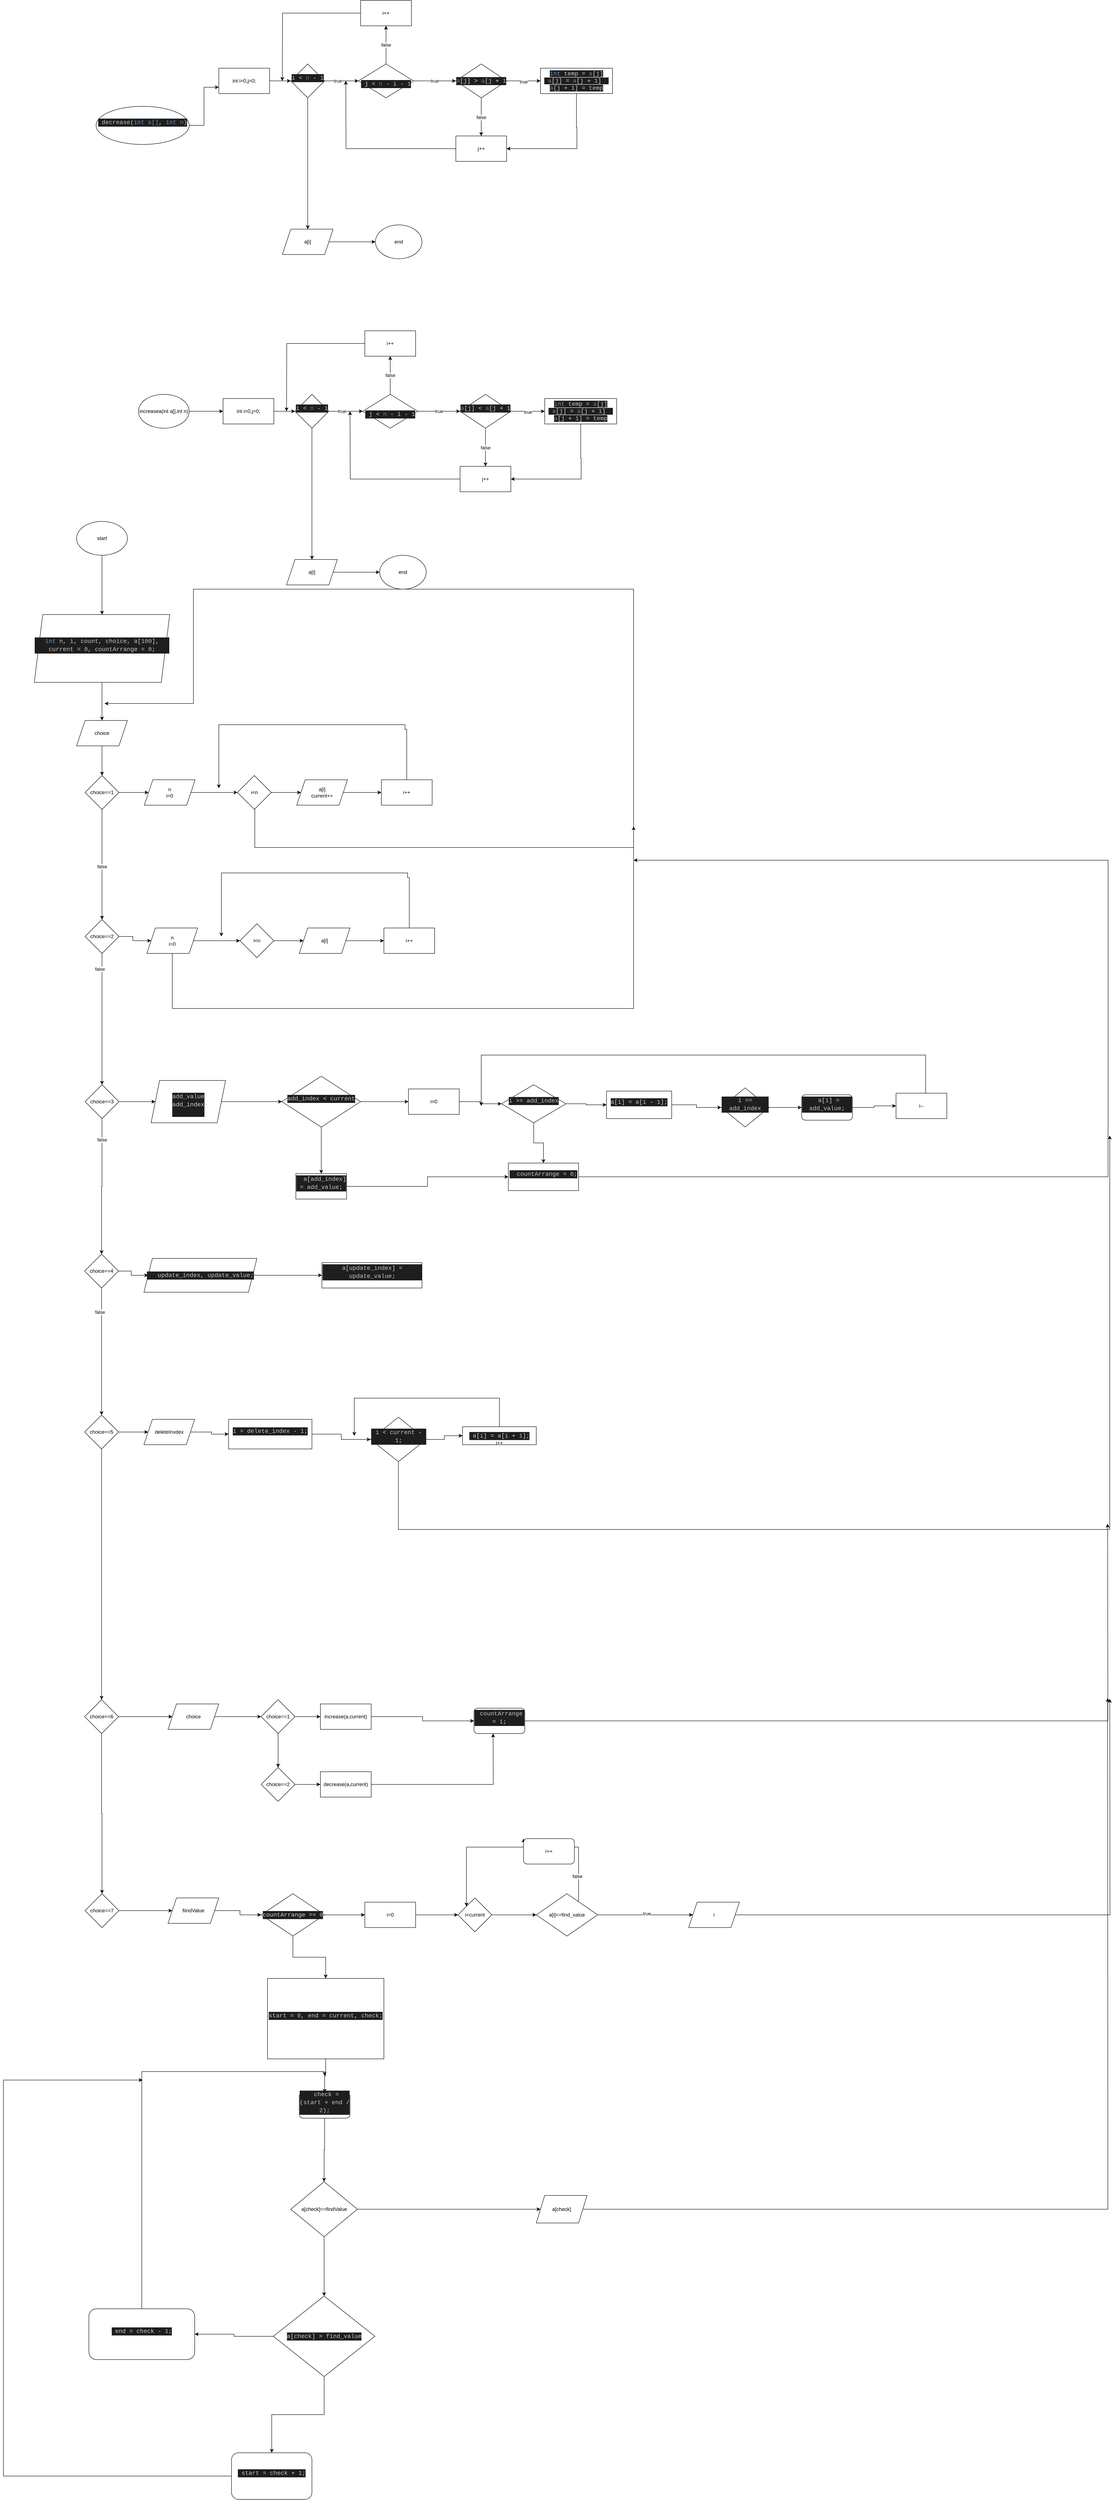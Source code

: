 <mxfile version="22.0.3" type="device">
  <diagram id="C5RBs43oDa-KdzZeNtuy" name="Page-1">
    <mxGraphModel dx="1726" dy="3450" grid="1" gridSize="10" guides="1" tooltips="1" connect="1" arrows="1" fold="1" page="1" pageScale="1" pageWidth="827" pageHeight="1169" math="0" shadow="0">
      <root>
        <mxCell id="WIyWlLk6GJQsqaUBKTNV-0" />
        <mxCell id="WIyWlLk6GJQsqaUBKTNV-1" parent="WIyWlLk6GJQsqaUBKTNV-0" />
        <mxCell id="4MDXBfZJIh8W5gzM78hZ-29" value="" style="edgeStyle=orthogonalEdgeStyle;rounded=0;orthogonalLoop=1;jettySize=auto;html=1;" edge="1" parent="WIyWlLk6GJQsqaUBKTNV-1" source="4MDXBfZJIh8W5gzM78hZ-0" target="4MDXBfZJIh8W5gzM78hZ-28">
          <mxGeometry relative="1" as="geometry" />
        </mxCell>
        <mxCell id="4MDXBfZJIh8W5gzM78hZ-0" value="start" style="ellipse;whiteSpace=wrap;html=1;" vertex="1" parent="WIyWlLk6GJQsqaUBKTNV-1">
          <mxGeometry x="354" y="20" width="120" height="80" as="geometry" />
        </mxCell>
        <mxCell id="4MDXBfZJIh8W5gzM78hZ-4" value="" style="edgeStyle=orthogonalEdgeStyle;rounded=0;orthogonalLoop=1;jettySize=auto;html=1;" edge="1" parent="WIyWlLk6GJQsqaUBKTNV-1" source="4MDXBfZJIh8W5gzM78hZ-1" target="4MDXBfZJIh8W5gzM78hZ-3">
          <mxGeometry relative="1" as="geometry" />
        </mxCell>
        <mxCell id="4MDXBfZJIh8W5gzM78hZ-1" value="increasea(int a[],int n)" style="ellipse;whiteSpace=wrap;html=1;" vertex="1" parent="WIyWlLk6GJQsqaUBKTNV-1">
          <mxGeometry x="500" y="-280" width="120" height="80" as="geometry" />
        </mxCell>
        <mxCell id="4MDXBfZJIh8W5gzM78hZ-54" style="edgeStyle=orthogonalEdgeStyle;rounded=0;orthogonalLoop=1;jettySize=auto;html=1;entryX=0;entryY=0.75;entryDx=0;entryDy=0;" edge="1" parent="WIyWlLk6GJQsqaUBKTNV-1" source="4MDXBfZJIh8W5gzM78hZ-2" target="4MDXBfZJIh8W5gzM78hZ-31">
          <mxGeometry relative="1" as="geometry" />
        </mxCell>
        <mxCell id="4MDXBfZJIh8W5gzM78hZ-2" value="&#xa;&lt;div style=&quot;color: rgb(212, 212, 212); background-color: rgb(30, 30, 30); font-family: Consolas, &amp;quot;Courier New&amp;quot;, monospace; font-weight: normal; font-size: 14px; line-height: 19px;&quot;&gt;&lt;div&gt;&lt;span style=&quot;color: #d4d4d4;&quot;&gt;&amp;nbsp;&lt;/span&gt;&lt;span style=&quot;color: #c8c8c8;&quot;&gt;decrease&lt;/span&gt;&lt;span style=&quot;color: #d4d4d4;&quot;&gt;(&lt;/span&gt;&lt;span style=&quot;color: #569cd6;&quot;&gt;int&lt;/span&gt;&lt;span style=&quot;color: #d4d4d4;&quot;&gt; &lt;/span&gt;&lt;span style=&quot;color: #7f7f7f;&quot;&gt;a&lt;/span&gt;&lt;span style=&quot;color: #569cd6;&quot;&gt;[]&lt;/span&gt;&lt;span style=&quot;color: #d4d4d4;&quot;&gt;, &lt;/span&gt;&lt;span style=&quot;color: #569cd6;&quot;&gt;int&lt;/span&gt;&lt;span style=&quot;color: #d4d4d4;&quot;&gt; &lt;/span&gt;&lt;span style=&quot;color: #7f7f7f;&quot;&gt;n&lt;/span&gt;&lt;span style=&quot;color: #d4d4d4;&quot;&gt;)&lt;/span&gt;&lt;/div&gt;&lt;/div&gt;&#xa;&#xa;" style="ellipse;whiteSpace=wrap;html=1;" vertex="1" parent="WIyWlLk6GJQsqaUBKTNV-1">
          <mxGeometry x="400" y="-960" width="220" height="90" as="geometry" />
        </mxCell>
        <mxCell id="4MDXBfZJIh8W5gzM78hZ-6" value="" style="edgeStyle=orthogonalEdgeStyle;rounded=0;orthogonalLoop=1;jettySize=auto;html=1;" edge="1" parent="WIyWlLk6GJQsqaUBKTNV-1" source="4MDXBfZJIh8W5gzM78hZ-3" target="4MDXBfZJIh8W5gzM78hZ-13">
          <mxGeometry relative="1" as="geometry">
            <mxPoint x="910" y="-240" as="targetPoint" />
          </mxGeometry>
        </mxCell>
        <mxCell id="4MDXBfZJIh8W5gzM78hZ-3" value="int i=0,j=0;" style="whiteSpace=wrap;html=1;" vertex="1" parent="WIyWlLk6GJQsqaUBKTNV-1">
          <mxGeometry x="700" y="-270" width="120" height="60" as="geometry" />
        </mxCell>
        <mxCell id="4MDXBfZJIh8W5gzM78hZ-8" value="" style="edgeStyle=orthogonalEdgeStyle;rounded=0;orthogonalLoop=1;jettySize=auto;html=1;" edge="1" parent="WIyWlLk6GJQsqaUBKTNV-1" source="4MDXBfZJIh8W5gzM78hZ-5" target="4MDXBfZJIh8W5gzM78hZ-7">
          <mxGeometry relative="1" as="geometry" />
        </mxCell>
        <mxCell id="4MDXBfZJIh8W5gzM78hZ-20" value="true" style="edgeLabel;html=1;align=center;verticalAlign=middle;resizable=0;points=[];" vertex="1" connectable="0" parent="4MDXBfZJIh8W5gzM78hZ-8">
          <mxGeometry y="-2" relative="1" as="geometry">
            <mxPoint as="offset" />
          </mxGeometry>
        </mxCell>
        <mxCell id="4MDXBfZJIh8W5gzM78hZ-10" value="" style="edgeStyle=orthogonalEdgeStyle;rounded=0;orthogonalLoop=1;jettySize=auto;html=1;" edge="1" parent="WIyWlLk6GJQsqaUBKTNV-1" source="4MDXBfZJIh8W5gzM78hZ-5" target="4MDXBfZJIh8W5gzM78hZ-9">
          <mxGeometry relative="1" as="geometry" />
        </mxCell>
        <mxCell id="4MDXBfZJIh8W5gzM78hZ-19" value="false" style="edgeLabel;html=1;align=center;verticalAlign=middle;resizable=0;points=[];" vertex="1" connectable="0" parent="4MDXBfZJIh8W5gzM78hZ-10">
          <mxGeometry x="0.022" relative="1" as="geometry">
            <mxPoint as="offset" />
          </mxGeometry>
        </mxCell>
        <mxCell id="4MDXBfZJIh8W5gzM78hZ-5" value="&#xa;&lt;div style=&quot;color: rgb(212, 212, 212); background-color: rgb(30, 30, 30); font-family: Consolas, &amp;quot;Courier New&amp;quot;, monospace; font-weight: normal; font-size: 14px; line-height: 19px;&quot;&gt;&lt;div&gt;&lt;span style=&quot;color: #7f7f7f;&quot;&gt;a&lt;/span&gt;&lt;span style=&quot;color: #d4d4d4;&quot;&gt;[&lt;/span&gt;&lt;span style=&quot;color: #c8c8c8;&quot;&gt;j&lt;/span&gt;&lt;span style=&quot;color: #d4d4d4;&quot;&gt;] &amp;lt; &lt;/span&gt;&lt;span style=&quot;color: #7f7f7f;&quot;&gt;a&lt;/span&gt;&lt;span style=&quot;color: #d4d4d4;&quot;&gt;[&lt;/span&gt;&lt;span style=&quot;color: #c8c8c8;&quot;&gt;j&lt;/span&gt;&lt;span style=&quot;color: #d4d4d4;&quot;&gt; + &lt;/span&gt;&lt;span style=&quot;color: #b5cea8;&quot;&gt;1&lt;/span&gt;&lt;/div&gt;&lt;/div&gt;&#xa;&#xa;" style="rhombus;whiteSpace=wrap;html=1;" vertex="1" parent="WIyWlLk6GJQsqaUBKTNV-1">
          <mxGeometry x="1260" y="-280" width="120" height="80" as="geometry" />
        </mxCell>
        <mxCell id="4MDXBfZJIh8W5gzM78hZ-11" style="edgeStyle=orthogonalEdgeStyle;rounded=0;orthogonalLoop=1;jettySize=auto;html=1;entryX=1;entryY=0.5;entryDx=0;entryDy=0;" edge="1" parent="WIyWlLk6GJQsqaUBKTNV-1" source="4MDXBfZJIh8W5gzM78hZ-7" target="4MDXBfZJIh8W5gzM78hZ-9">
          <mxGeometry relative="1" as="geometry">
            <mxPoint x="1545" y="-50" as="targetPoint" />
            <Array as="points">
              <mxPoint x="1545" y="-130" />
              <mxPoint x="1546" y="-130" />
              <mxPoint x="1546" y="-80" />
            </Array>
          </mxGeometry>
        </mxCell>
        <mxCell id="4MDXBfZJIh8W5gzM78hZ-7" value="&lt;span style=&quot;background-color: rgb(30, 30, 30); font-family: Consolas, &amp;quot;Courier New&amp;quot;, monospace; font-size: 14px; color: rgb(86, 156, 214);&quot;&gt;int&lt;/span&gt;&lt;span style=&quot;background-color: rgb(30, 30, 30); color: rgb(212, 212, 212); font-family: Consolas, &amp;quot;Courier New&amp;quot;, monospace; font-size: 14px;&quot;&gt; &lt;/span&gt;&lt;span style=&quot;background-color: rgb(30, 30, 30); font-family: Consolas, &amp;quot;Courier New&amp;quot;, monospace; font-size: 14px; color: rgb(200, 200, 200);&quot;&gt;temp&lt;/span&gt;&lt;span style=&quot;background-color: rgb(30, 30, 30); color: rgb(212, 212, 212); font-family: Consolas, &amp;quot;Courier New&amp;quot;, monospace; font-size: 14px;&quot;&gt; = &lt;/span&gt;&lt;span style=&quot;background-color: rgb(30, 30, 30); font-family: Consolas, &amp;quot;Courier New&amp;quot;, monospace; font-size: 14px; color: rgb(127, 127, 127);&quot;&gt;a&lt;/span&gt;&lt;span style=&quot;background-color: rgb(30, 30, 30); color: rgb(212, 212, 212); font-family: Consolas, &amp;quot;Courier New&amp;quot;, monospace; font-size: 14px;&quot;&gt;[&lt;/span&gt;&lt;span style=&quot;background-color: rgb(30, 30, 30); font-family: Consolas, &amp;quot;Courier New&amp;quot;, monospace; font-size: 14px; color: rgb(200, 200, 200);&quot;&gt;j&lt;/span&gt;&lt;span style=&quot;background-color: rgb(30, 30, 30); color: rgb(212, 212, 212); font-family: Consolas, &amp;quot;Courier New&amp;quot;, monospace; font-size: 14px;&quot;&gt;]&lt;br&gt;&lt;/span&gt;&lt;span style=&quot;background-color: rgb(30, 30, 30); color: rgb(212, 212, 212); font-family: Consolas, &amp;quot;Courier New&amp;quot;, monospace; font-size: 14px;&quot;&gt;&amp;nbsp;&lt;/span&gt;&lt;span style=&quot;background-color: rgb(30, 30, 30); font-family: Consolas, &amp;quot;Courier New&amp;quot;, monospace; font-size: 14px; color: rgb(127, 127, 127);&quot;&gt;a&lt;/span&gt;&lt;span style=&quot;background-color: rgb(30, 30, 30); color: rgb(212, 212, 212); font-family: Consolas, &amp;quot;Courier New&amp;quot;, monospace; font-size: 14px;&quot;&gt;[&lt;/span&gt;&lt;span style=&quot;background-color: rgb(30, 30, 30); font-family: Consolas, &amp;quot;Courier New&amp;quot;, monospace; font-size: 14px; color: rgb(200, 200, 200);&quot;&gt;j&lt;/span&gt;&lt;span style=&quot;background-color: rgb(30, 30, 30); color: rgb(212, 212, 212); font-family: Consolas, &amp;quot;Courier New&amp;quot;, monospace; font-size: 14px;&quot;&gt;] = &lt;/span&gt;&lt;span style=&quot;background-color: rgb(30, 30, 30); font-family: Consolas, &amp;quot;Courier New&amp;quot;, monospace; font-size: 14px; color: rgb(127, 127, 127);&quot;&gt;a&lt;/span&gt;&lt;span style=&quot;background-color: rgb(30, 30, 30); color: rgb(212, 212, 212); font-family: Consolas, &amp;quot;Courier New&amp;quot;, monospace; font-size: 14px;&quot;&gt;[&lt;/span&gt;&lt;span style=&quot;background-color: rgb(30, 30, 30); font-family: Consolas, &amp;quot;Courier New&amp;quot;, monospace; font-size: 14px; color: rgb(200, 200, 200);&quot;&gt;j&lt;/span&gt;&lt;span style=&quot;background-color: rgb(30, 30, 30); color: rgb(212, 212, 212); font-family: Consolas, &amp;quot;Courier New&amp;quot;, monospace; font-size: 14px;&quot;&gt; + &lt;/span&gt;&lt;span style=&quot;background-color: rgb(30, 30, 30); font-family: Consolas, &amp;quot;Courier New&amp;quot;, monospace; font-size: 14px; color: rgb(181, 206, 168);&quot;&gt;1&lt;/span&gt;&lt;span style=&quot;background-color: rgb(30, 30, 30); color: rgb(212, 212, 212); font-family: Consolas, &amp;quot;Courier New&amp;quot;, monospace; font-size: 14px;&quot;&gt;]&lt;/span&gt;&lt;span style=&quot;background-color: rgb(30, 30, 30); color: rgb(212, 212, 212); font-family: Consolas, &amp;quot;Courier New&amp;quot;, monospace; font-size: 14px;&quot;&gt;&amp;nbsp;&amp;nbsp;&lt;br&gt;&lt;/span&gt;&lt;span style=&quot;background-color: rgb(30, 30, 30); font-family: Consolas, &amp;quot;Courier New&amp;quot;, monospace; font-size: 14px; color: rgb(127, 127, 127);&quot;&gt;a&lt;/span&gt;&lt;span style=&quot;background-color: rgb(30, 30, 30); color: rgb(212, 212, 212); font-family: Consolas, &amp;quot;Courier New&amp;quot;, monospace; font-size: 14px;&quot;&gt;[&lt;/span&gt;&lt;span style=&quot;background-color: rgb(30, 30, 30); font-family: Consolas, &amp;quot;Courier New&amp;quot;, monospace; font-size: 14px; color: rgb(200, 200, 200);&quot;&gt;j&lt;/span&gt;&lt;span style=&quot;background-color: rgb(30, 30, 30); color: rgb(212, 212, 212); font-family: Consolas, &amp;quot;Courier New&amp;quot;, monospace; font-size: 14px;&quot;&gt; + &lt;/span&gt;&lt;span style=&quot;background-color: rgb(30, 30, 30); font-family: Consolas, &amp;quot;Courier New&amp;quot;, monospace; font-size: 14px; color: rgb(181, 206, 168);&quot;&gt;1&lt;/span&gt;&lt;span style=&quot;background-color: rgb(30, 30, 30); color: rgb(212, 212, 212); font-family: Consolas, &amp;quot;Courier New&amp;quot;, monospace; font-size: 14px;&quot;&gt;] = &lt;/span&gt;&lt;span style=&quot;background-color: rgb(30, 30, 30); font-family: Consolas, &amp;quot;Courier New&amp;quot;, monospace; font-size: 14px; color: rgb(200, 200, 200);&quot;&gt;temp&lt;/span&gt;&lt;span style=&quot;background-color: rgb(30, 30, 30); color: rgb(212, 212, 212); font-family: Consolas, &amp;quot;Courier New&amp;quot;, monospace; font-size: 14px;&quot;&gt;&lt;br&gt;&lt;/span&gt;" style="whiteSpace=wrap;html=1;" vertex="1" parent="WIyWlLk6GJQsqaUBKTNV-1">
          <mxGeometry x="1460" y="-270" width="170" height="60" as="geometry" />
        </mxCell>
        <mxCell id="4MDXBfZJIh8W5gzM78hZ-12" style="edgeStyle=orthogonalEdgeStyle;rounded=0;orthogonalLoop=1;jettySize=auto;html=1;" edge="1" parent="WIyWlLk6GJQsqaUBKTNV-1" source="4MDXBfZJIh8W5gzM78hZ-9">
          <mxGeometry relative="1" as="geometry">
            <mxPoint x="1000" y="-240" as="targetPoint" />
          </mxGeometry>
        </mxCell>
        <mxCell id="4MDXBfZJIh8W5gzM78hZ-9" value="j++" style="whiteSpace=wrap;html=1;" vertex="1" parent="WIyWlLk6GJQsqaUBKTNV-1">
          <mxGeometry x="1260" y="-110" width="120" height="60" as="geometry" />
        </mxCell>
        <mxCell id="4MDXBfZJIh8W5gzM78hZ-15" value="" style="edgeStyle=orthogonalEdgeStyle;rounded=0;orthogonalLoop=1;jettySize=auto;html=1;" edge="1" parent="WIyWlLk6GJQsqaUBKTNV-1" source="4MDXBfZJIh8W5gzM78hZ-13" target="4MDXBfZJIh8W5gzM78hZ-14">
          <mxGeometry relative="1" as="geometry" />
        </mxCell>
        <mxCell id="4MDXBfZJIh8W5gzM78hZ-22" value="true" style="edgeLabel;html=1;align=center;verticalAlign=middle;resizable=0;points=[];" vertex="1" connectable="0" parent="4MDXBfZJIh8W5gzM78hZ-15">
          <mxGeometry x="-0.225" relative="1" as="geometry">
            <mxPoint as="offset" />
          </mxGeometry>
        </mxCell>
        <mxCell id="4MDXBfZJIh8W5gzM78hZ-24" value="" style="edgeStyle=orthogonalEdgeStyle;rounded=0;orthogonalLoop=1;jettySize=auto;html=1;" edge="1" parent="WIyWlLk6GJQsqaUBKTNV-1" source="4MDXBfZJIh8W5gzM78hZ-13" target="4MDXBfZJIh8W5gzM78hZ-23">
          <mxGeometry relative="1" as="geometry" />
        </mxCell>
        <mxCell id="4MDXBfZJIh8W5gzM78hZ-13" value="&#xa;&lt;div style=&quot;color: rgb(212, 212, 212); background-color: rgb(30, 30, 30); font-family: Consolas, &amp;quot;Courier New&amp;quot;, monospace; font-weight: normal; font-size: 14px; line-height: 19px;&quot;&gt;&lt;div&gt;&lt;span style=&quot;color: #c8c8c8;&quot;&gt;i&lt;/span&gt;&lt;span style=&quot;color: #d4d4d4;&quot;&gt; &amp;lt; &lt;/span&gt;&lt;span style=&quot;color: #7f7f7f;&quot;&gt;n&lt;/span&gt;&lt;span style=&quot;color: #d4d4d4;&quot;&gt; - &lt;/span&gt;&lt;span style=&quot;color: #b5cea8;&quot;&gt;1&lt;/span&gt;&lt;/div&gt;&lt;/div&gt;&#xa;&#xa;" style="rhombus;whiteSpace=wrap;html=1;" vertex="1" parent="WIyWlLk6GJQsqaUBKTNV-1">
          <mxGeometry x="870" y="-280" width="80" height="80" as="geometry" />
        </mxCell>
        <mxCell id="4MDXBfZJIh8W5gzM78hZ-16" value="true" style="edgeStyle=orthogonalEdgeStyle;rounded=0;orthogonalLoop=1;jettySize=auto;html=1;entryX=0;entryY=0.5;entryDx=0;entryDy=0;" edge="1" parent="WIyWlLk6GJQsqaUBKTNV-1" source="4MDXBfZJIh8W5gzM78hZ-14" target="4MDXBfZJIh8W5gzM78hZ-5">
          <mxGeometry relative="1" as="geometry" />
        </mxCell>
        <mxCell id="4MDXBfZJIh8W5gzM78hZ-18" value="false" style="edgeStyle=orthogonalEdgeStyle;rounded=0;orthogonalLoop=1;jettySize=auto;html=1;" edge="1" parent="WIyWlLk6GJQsqaUBKTNV-1" source="4MDXBfZJIh8W5gzM78hZ-14" target="4MDXBfZJIh8W5gzM78hZ-17">
          <mxGeometry relative="1" as="geometry" />
        </mxCell>
        <mxCell id="4MDXBfZJIh8W5gzM78hZ-14" value="&lt;br&gt;&lt;div style=&quot;color: rgb(212, 212, 212); background-color: rgb(30, 30, 30); font-family: Consolas, &amp;quot;Courier New&amp;quot;, monospace; font-weight: normal; font-size: 14px; line-height: 19px;&quot;&gt;&lt;div&gt;&lt;/div&gt;&lt;/div&gt;&lt;div style=&quot;color: rgb(212, 212, 212); background-color: rgb(30, 30, 30); font-family: Consolas, &amp;quot;Courier New&amp;quot;, monospace; font-size: 14px; line-height: 19px;&quot;&gt;&amp;nbsp;j &amp;lt; &lt;span style=&quot;color: #7f7f7f;&quot;&gt;n&lt;/span&gt; - &lt;span style=&quot;color: #c8c8c8;&quot;&gt;i&lt;/span&gt; - &lt;span style=&quot;color: #b5cea8;&quot;&gt;1&lt;/span&gt;&lt;/div&gt;" style="rhombus;whiteSpace=wrap;html=1;" vertex="1" parent="WIyWlLk6GJQsqaUBKTNV-1">
          <mxGeometry x="1030" y="-280" width="130" height="80" as="geometry" />
        </mxCell>
        <mxCell id="4MDXBfZJIh8W5gzM78hZ-21" style="edgeStyle=orthogonalEdgeStyle;rounded=0;orthogonalLoop=1;jettySize=auto;html=1;" edge="1" parent="WIyWlLk6GJQsqaUBKTNV-1" source="4MDXBfZJIh8W5gzM78hZ-17">
          <mxGeometry relative="1" as="geometry">
            <mxPoint x="850" y="-240" as="targetPoint" />
          </mxGeometry>
        </mxCell>
        <mxCell id="4MDXBfZJIh8W5gzM78hZ-17" value="i++" style="whiteSpace=wrap;html=1;" vertex="1" parent="WIyWlLk6GJQsqaUBKTNV-1">
          <mxGeometry x="1035" y="-430" width="120" height="60" as="geometry" />
        </mxCell>
        <mxCell id="4MDXBfZJIh8W5gzM78hZ-26" value="" style="edgeStyle=orthogonalEdgeStyle;rounded=0;orthogonalLoop=1;jettySize=auto;html=1;" edge="1" parent="WIyWlLk6GJQsqaUBKTNV-1" source="4MDXBfZJIh8W5gzM78hZ-23" target="4MDXBfZJIh8W5gzM78hZ-25">
          <mxGeometry relative="1" as="geometry" />
        </mxCell>
        <mxCell id="4MDXBfZJIh8W5gzM78hZ-23" value="a[i]" style="shape=parallelogram;perimeter=parallelogramPerimeter;whiteSpace=wrap;html=1;fixedSize=1;" vertex="1" parent="WIyWlLk6GJQsqaUBKTNV-1">
          <mxGeometry x="850" y="110" width="120" height="60" as="geometry" />
        </mxCell>
        <mxCell id="4MDXBfZJIh8W5gzM78hZ-25" value="end" style="ellipse;whiteSpace=wrap;html=1;" vertex="1" parent="WIyWlLk6GJQsqaUBKTNV-1">
          <mxGeometry x="1070" y="100" width="110" height="80" as="geometry" />
        </mxCell>
        <mxCell id="4MDXBfZJIh8W5gzM78hZ-56" value="" style="edgeStyle=orthogonalEdgeStyle;rounded=0;orthogonalLoop=1;jettySize=auto;html=1;" edge="1" parent="WIyWlLk6GJQsqaUBKTNV-1" source="4MDXBfZJIh8W5gzM78hZ-28" target="4MDXBfZJIh8W5gzM78hZ-57">
          <mxGeometry relative="1" as="geometry">
            <mxPoint x="414" y="520.0" as="targetPoint" />
          </mxGeometry>
        </mxCell>
        <mxCell id="4MDXBfZJIh8W5gzM78hZ-28" value="&#xa;&lt;div style=&quot;color: rgb(212, 212, 212); background-color: rgb(30, 30, 30); font-family: Consolas, &amp;quot;Courier New&amp;quot;, monospace; font-weight: normal; font-size: 14px; line-height: 19px;&quot;&gt;&lt;div&gt;&lt;span style=&quot;color: #569cd6;&quot;&gt;int&lt;/span&gt;&lt;span style=&quot;color: #d4d4d4;&quot;&gt; &lt;/span&gt;&lt;span style=&quot;color: #c8c8c8;&quot;&gt;n&lt;/span&gt;&lt;span style=&quot;color: #d4d4d4;&quot;&gt;, &lt;/span&gt;&lt;span style=&quot;color: #c8c8c8;&quot;&gt;i&lt;/span&gt;&lt;span style=&quot;color: #d4d4d4;&quot;&gt;, &lt;/span&gt;&lt;span style=&quot;color: #c8c8c8;&quot;&gt;count&lt;/span&gt;&lt;span style=&quot;color: #d4d4d4;&quot;&gt;, &lt;/span&gt;&lt;span style=&quot;color: #c8c8c8;&quot;&gt;choice&lt;/span&gt;&lt;span style=&quot;color: #d4d4d4;&quot;&gt;, &lt;/span&gt;&lt;span style=&quot;color: #c8c8c8;&quot;&gt;a&lt;/span&gt;&lt;span style=&quot;color: #d4d4d4;&quot;&gt;[&lt;/span&gt;&lt;span style=&quot;color: #b5cea8;&quot;&gt;100&lt;/span&gt;&lt;span style=&quot;color: #d4d4d4;&quot;&gt;], &lt;/span&gt;&lt;span style=&quot;color: #c8c8c8;&quot;&gt;current&lt;/span&gt;&lt;span style=&quot;color: #d4d4d4;&quot;&gt; = &lt;/span&gt;&lt;span style=&quot;color: #b5cea8;&quot;&gt;0&lt;/span&gt;&lt;span style=&quot;color: #d4d4d4;&quot;&gt;, &lt;/span&gt;&lt;span style=&quot;color: #c8c8c8;&quot;&gt;countArrange&lt;/span&gt;&lt;span style=&quot;color: #d4d4d4;&quot;&gt; = &lt;/span&gt;&lt;span style=&quot;color: #b5cea8;&quot;&gt;0&lt;/span&gt;&lt;span style=&quot;color: #d4d4d4;&quot;&gt;;&lt;/span&gt;&lt;/div&gt;&lt;/div&gt;&#xa;&#xa;" style="shape=parallelogram;perimeter=parallelogramPerimeter;whiteSpace=wrap;html=1;fixedSize=1;" vertex="1" parent="WIyWlLk6GJQsqaUBKTNV-1">
          <mxGeometry x="254" y="240" width="320" height="160" as="geometry" />
        </mxCell>
        <mxCell id="4MDXBfZJIh8W5gzM78hZ-30" value="" style="edgeStyle=orthogonalEdgeStyle;rounded=0;orthogonalLoop=1;jettySize=auto;html=1;" edge="1" parent="WIyWlLk6GJQsqaUBKTNV-1" source="4MDXBfZJIh8W5gzM78hZ-31" target="4MDXBfZJIh8W5gzM78hZ-44">
          <mxGeometry relative="1" as="geometry">
            <mxPoint x="900" y="-1020" as="targetPoint" />
          </mxGeometry>
        </mxCell>
        <mxCell id="4MDXBfZJIh8W5gzM78hZ-31" value="int i=0,j=0;" style="whiteSpace=wrap;html=1;" vertex="1" parent="WIyWlLk6GJQsqaUBKTNV-1">
          <mxGeometry x="690" y="-1050" width="120" height="60" as="geometry" />
        </mxCell>
        <mxCell id="4MDXBfZJIh8W5gzM78hZ-32" value="" style="edgeStyle=orthogonalEdgeStyle;rounded=0;orthogonalLoop=1;jettySize=auto;html=1;" edge="1" parent="WIyWlLk6GJQsqaUBKTNV-1" source="4MDXBfZJIh8W5gzM78hZ-36" target="4MDXBfZJIh8W5gzM78hZ-38">
          <mxGeometry relative="1" as="geometry" />
        </mxCell>
        <mxCell id="4MDXBfZJIh8W5gzM78hZ-33" value="true" style="edgeLabel;html=1;align=center;verticalAlign=middle;resizable=0;points=[];" vertex="1" connectable="0" parent="4MDXBfZJIh8W5gzM78hZ-32">
          <mxGeometry y="-2" relative="1" as="geometry">
            <mxPoint as="offset" />
          </mxGeometry>
        </mxCell>
        <mxCell id="4MDXBfZJIh8W5gzM78hZ-34" value="" style="edgeStyle=orthogonalEdgeStyle;rounded=0;orthogonalLoop=1;jettySize=auto;html=1;" edge="1" parent="WIyWlLk6GJQsqaUBKTNV-1" source="4MDXBfZJIh8W5gzM78hZ-36" target="4MDXBfZJIh8W5gzM78hZ-40">
          <mxGeometry relative="1" as="geometry" />
        </mxCell>
        <mxCell id="4MDXBfZJIh8W5gzM78hZ-35" value="false" style="edgeLabel;html=1;align=center;verticalAlign=middle;resizable=0;points=[];" vertex="1" connectable="0" parent="4MDXBfZJIh8W5gzM78hZ-34">
          <mxGeometry x="0.022" relative="1" as="geometry">
            <mxPoint as="offset" />
          </mxGeometry>
        </mxCell>
        <mxCell id="4MDXBfZJIh8W5gzM78hZ-36" value="&lt;br&gt;&lt;div style=&quot;color: rgb(212, 212, 212); background-color: rgb(30, 30, 30); font-family: Consolas, &amp;quot;Courier New&amp;quot;, monospace; font-weight: normal; font-size: 14px; line-height: 19px;&quot;&gt;&lt;div&gt;&lt;span style=&quot;color: #7f7f7f;&quot;&gt;a&lt;/span&gt;&lt;span style=&quot;color: #d4d4d4;&quot;&gt;[&lt;/span&gt;&lt;span style=&quot;color: #c8c8c8;&quot;&gt;j&lt;/span&gt;&lt;span style=&quot;color: #d4d4d4;&quot;&gt;] &amp;gt;&amp;nbsp;&lt;/span&gt;&lt;span style=&quot;color: #7f7f7f;&quot;&gt;a&lt;/span&gt;&lt;span style=&quot;color: #d4d4d4;&quot;&gt;[&lt;/span&gt;&lt;span style=&quot;color: #c8c8c8;&quot;&gt;j&lt;/span&gt;&lt;span style=&quot;color: #d4d4d4;&quot;&gt; + &lt;/span&gt;&lt;span style=&quot;color: #b5cea8;&quot;&gt;1&lt;/span&gt;&lt;/div&gt;&lt;/div&gt;&lt;br&gt;" style="rhombus;whiteSpace=wrap;html=1;" vertex="1" parent="WIyWlLk6GJQsqaUBKTNV-1">
          <mxGeometry x="1250" y="-1060" width="120" height="80" as="geometry" />
        </mxCell>
        <mxCell id="4MDXBfZJIh8W5gzM78hZ-37" style="edgeStyle=orthogonalEdgeStyle;rounded=0;orthogonalLoop=1;jettySize=auto;html=1;entryX=1;entryY=0.5;entryDx=0;entryDy=0;" edge="1" parent="WIyWlLk6GJQsqaUBKTNV-1" source="4MDXBfZJIh8W5gzM78hZ-38" target="4MDXBfZJIh8W5gzM78hZ-40">
          <mxGeometry relative="1" as="geometry">
            <mxPoint x="1535" y="-830" as="targetPoint" />
            <Array as="points">
              <mxPoint x="1535" y="-910" />
              <mxPoint x="1536" y="-910" />
              <mxPoint x="1536" y="-860" />
            </Array>
          </mxGeometry>
        </mxCell>
        <mxCell id="4MDXBfZJIh8W5gzM78hZ-38" value="&lt;span style=&quot;background-color: rgb(30, 30, 30); font-family: Consolas, &amp;quot;Courier New&amp;quot;, monospace; font-size: 14px; color: rgb(86, 156, 214);&quot;&gt;int&lt;/span&gt;&lt;span style=&quot;background-color: rgb(30, 30, 30); color: rgb(212, 212, 212); font-family: Consolas, &amp;quot;Courier New&amp;quot;, monospace; font-size: 14px;&quot;&gt; &lt;/span&gt;&lt;span style=&quot;background-color: rgb(30, 30, 30); font-family: Consolas, &amp;quot;Courier New&amp;quot;, monospace; font-size: 14px; color: rgb(200, 200, 200);&quot;&gt;temp&lt;/span&gt;&lt;span style=&quot;background-color: rgb(30, 30, 30); color: rgb(212, 212, 212); font-family: Consolas, &amp;quot;Courier New&amp;quot;, monospace; font-size: 14px;&quot;&gt; = &lt;/span&gt;&lt;span style=&quot;background-color: rgb(30, 30, 30); font-family: Consolas, &amp;quot;Courier New&amp;quot;, monospace; font-size: 14px; color: rgb(127, 127, 127);&quot;&gt;a&lt;/span&gt;&lt;span style=&quot;background-color: rgb(30, 30, 30); color: rgb(212, 212, 212); font-family: Consolas, &amp;quot;Courier New&amp;quot;, monospace; font-size: 14px;&quot;&gt;[&lt;/span&gt;&lt;span style=&quot;background-color: rgb(30, 30, 30); font-family: Consolas, &amp;quot;Courier New&amp;quot;, monospace; font-size: 14px; color: rgb(200, 200, 200);&quot;&gt;j&lt;/span&gt;&lt;span style=&quot;background-color: rgb(30, 30, 30); color: rgb(212, 212, 212); font-family: Consolas, &amp;quot;Courier New&amp;quot;, monospace; font-size: 14px;&quot;&gt;]&lt;br&gt;&lt;/span&gt;&lt;span style=&quot;background-color: rgb(30, 30, 30); color: rgb(212, 212, 212); font-family: Consolas, &amp;quot;Courier New&amp;quot;, monospace; font-size: 14px;&quot;&gt;&amp;nbsp;&lt;/span&gt;&lt;span style=&quot;background-color: rgb(30, 30, 30); font-family: Consolas, &amp;quot;Courier New&amp;quot;, monospace; font-size: 14px; color: rgb(127, 127, 127);&quot;&gt;a&lt;/span&gt;&lt;span style=&quot;background-color: rgb(30, 30, 30); color: rgb(212, 212, 212); font-family: Consolas, &amp;quot;Courier New&amp;quot;, monospace; font-size: 14px;&quot;&gt;[&lt;/span&gt;&lt;span style=&quot;background-color: rgb(30, 30, 30); font-family: Consolas, &amp;quot;Courier New&amp;quot;, monospace; font-size: 14px; color: rgb(200, 200, 200);&quot;&gt;j&lt;/span&gt;&lt;span style=&quot;background-color: rgb(30, 30, 30); color: rgb(212, 212, 212); font-family: Consolas, &amp;quot;Courier New&amp;quot;, monospace; font-size: 14px;&quot;&gt;] = &lt;/span&gt;&lt;span style=&quot;background-color: rgb(30, 30, 30); font-family: Consolas, &amp;quot;Courier New&amp;quot;, monospace; font-size: 14px; color: rgb(127, 127, 127);&quot;&gt;a&lt;/span&gt;&lt;span style=&quot;background-color: rgb(30, 30, 30); color: rgb(212, 212, 212); font-family: Consolas, &amp;quot;Courier New&amp;quot;, monospace; font-size: 14px;&quot;&gt;[&lt;/span&gt;&lt;span style=&quot;background-color: rgb(30, 30, 30); font-family: Consolas, &amp;quot;Courier New&amp;quot;, monospace; font-size: 14px; color: rgb(200, 200, 200);&quot;&gt;j&lt;/span&gt;&lt;span style=&quot;background-color: rgb(30, 30, 30); color: rgb(212, 212, 212); font-family: Consolas, &amp;quot;Courier New&amp;quot;, monospace; font-size: 14px;&quot;&gt; + &lt;/span&gt;&lt;span style=&quot;background-color: rgb(30, 30, 30); font-family: Consolas, &amp;quot;Courier New&amp;quot;, monospace; font-size: 14px; color: rgb(181, 206, 168);&quot;&gt;1&lt;/span&gt;&lt;span style=&quot;background-color: rgb(30, 30, 30); color: rgb(212, 212, 212); font-family: Consolas, &amp;quot;Courier New&amp;quot;, monospace; font-size: 14px;&quot;&gt;]&lt;/span&gt;&lt;span style=&quot;background-color: rgb(30, 30, 30); color: rgb(212, 212, 212); font-family: Consolas, &amp;quot;Courier New&amp;quot;, monospace; font-size: 14px;&quot;&gt;&amp;nbsp;&amp;nbsp;&lt;br&gt;&lt;/span&gt;&lt;span style=&quot;background-color: rgb(30, 30, 30); font-family: Consolas, &amp;quot;Courier New&amp;quot;, monospace; font-size: 14px; color: rgb(127, 127, 127);&quot;&gt;a&lt;/span&gt;&lt;span style=&quot;background-color: rgb(30, 30, 30); color: rgb(212, 212, 212); font-family: Consolas, &amp;quot;Courier New&amp;quot;, monospace; font-size: 14px;&quot;&gt;[&lt;/span&gt;&lt;span style=&quot;background-color: rgb(30, 30, 30); font-family: Consolas, &amp;quot;Courier New&amp;quot;, monospace; font-size: 14px; color: rgb(200, 200, 200);&quot;&gt;j&lt;/span&gt;&lt;span style=&quot;background-color: rgb(30, 30, 30); color: rgb(212, 212, 212); font-family: Consolas, &amp;quot;Courier New&amp;quot;, monospace; font-size: 14px;&quot;&gt; + &lt;/span&gt;&lt;span style=&quot;background-color: rgb(30, 30, 30); font-family: Consolas, &amp;quot;Courier New&amp;quot;, monospace; font-size: 14px; color: rgb(181, 206, 168);&quot;&gt;1&lt;/span&gt;&lt;span style=&quot;background-color: rgb(30, 30, 30); color: rgb(212, 212, 212); font-family: Consolas, &amp;quot;Courier New&amp;quot;, monospace; font-size: 14px;&quot;&gt;] = &lt;/span&gt;&lt;span style=&quot;background-color: rgb(30, 30, 30); font-family: Consolas, &amp;quot;Courier New&amp;quot;, monospace; font-size: 14px; color: rgb(200, 200, 200);&quot;&gt;temp&lt;/span&gt;&lt;span style=&quot;background-color: rgb(30, 30, 30); color: rgb(212, 212, 212); font-family: Consolas, &amp;quot;Courier New&amp;quot;, monospace; font-size: 14px;&quot;&gt;&lt;br&gt;&lt;/span&gt;" style="whiteSpace=wrap;html=1;" vertex="1" parent="WIyWlLk6GJQsqaUBKTNV-1">
          <mxGeometry x="1450" y="-1050" width="170" height="60" as="geometry" />
        </mxCell>
        <mxCell id="4MDXBfZJIh8W5gzM78hZ-39" style="edgeStyle=orthogonalEdgeStyle;rounded=0;orthogonalLoop=1;jettySize=auto;html=1;" edge="1" parent="WIyWlLk6GJQsqaUBKTNV-1" source="4MDXBfZJIh8W5gzM78hZ-40">
          <mxGeometry relative="1" as="geometry">
            <mxPoint x="990" y="-1020" as="targetPoint" />
          </mxGeometry>
        </mxCell>
        <mxCell id="4MDXBfZJIh8W5gzM78hZ-40" value="j++" style="whiteSpace=wrap;html=1;" vertex="1" parent="WIyWlLk6GJQsqaUBKTNV-1">
          <mxGeometry x="1250" y="-890" width="120" height="60" as="geometry" />
        </mxCell>
        <mxCell id="4MDXBfZJIh8W5gzM78hZ-41" value="" style="edgeStyle=orthogonalEdgeStyle;rounded=0;orthogonalLoop=1;jettySize=auto;html=1;" edge="1" parent="WIyWlLk6GJQsqaUBKTNV-1" source="4MDXBfZJIh8W5gzM78hZ-44" target="4MDXBfZJIh8W5gzM78hZ-47">
          <mxGeometry relative="1" as="geometry" />
        </mxCell>
        <mxCell id="4MDXBfZJIh8W5gzM78hZ-42" value="true" style="edgeLabel;html=1;align=center;verticalAlign=middle;resizable=0;points=[];" vertex="1" connectable="0" parent="4MDXBfZJIh8W5gzM78hZ-41">
          <mxGeometry x="-0.225" relative="1" as="geometry">
            <mxPoint as="offset" />
          </mxGeometry>
        </mxCell>
        <mxCell id="4MDXBfZJIh8W5gzM78hZ-43" value="" style="edgeStyle=orthogonalEdgeStyle;rounded=0;orthogonalLoop=1;jettySize=auto;html=1;" edge="1" parent="WIyWlLk6GJQsqaUBKTNV-1" source="4MDXBfZJIh8W5gzM78hZ-44" target="4MDXBfZJIh8W5gzM78hZ-51">
          <mxGeometry relative="1" as="geometry" />
        </mxCell>
        <mxCell id="4MDXBfZJIh8W5gzM78hZ-44" value="&#xa;&lt;div style=&quot;color: rgb(212, 212, 212); background-color: rgb(30, 30, 30); font-family: Consolas, &amp;quot;Courier New&amp;quot;, monospace; font-weight: normal; font-size: 14px; line-height: 19px;&quot;&gt;&lt;div&gt;&lt;span style=&quot;color: #c8c8c8;&quot;&gt;i&lt;/span&gt;&lt;span style=&quot;color: #d4d4d4;&quot;&gt; &amp;lt; &lt;/span&gt;&lt;span style=&quot;color: #7f7f7f;&quot;&gt;n&lt;/span&gt;&lt;span style=&quot;color: #d4d4d4;&quot;&gt; - &lt;/span&gt;&lt;span style=&quot;color: #b5cea8;&quot;&gt;1&lt;/span&gt;&lt;/div&gt;&lt;/div&gt;&#xa;&#xa;" style="rhombus;whiteSpace=wrap;html=1;" vertex="1" parent="WIyWlLk6GJQsqaUBKTNV-1">
          <mxGeometry x="860" y="-1060" width="80" height="80" as="geometry" />
        </mxCell>
        <mxCell id="4MDXBfZJIh8W5gzM78hZ-45" value="true" style="edgeStyle=orthogonalEdgeStyle;rounded=0;orthogonalLoop=1;jettySize=auto;html=1;entryX=0;entryY=0.5;entryDx=0;entryDy=0;" edge="1" parent="WIyWlLk6GJQsqaUBKTNV-1" source="4MDXBfZJIh8W5gzM78hZ-47" target="4MDXBfZJIh8W5gzM78hZ-36">
          <mxGeometry relative="1" as="geometry" />
        </mxCell>
        <mxCell id="4MDXBfZJIh8W5gzM78hZ-46" value="false" style="edgeStyle=orthogonalEdgeStyle;rounded=0;orthogonalLoop=1;jettySize=auto;html=1;" edge="1" parent="WIyWlLk6GJQsqaUBKTNV-1" source="4MDXBfZJIh8W5gzM78hZ-47" target="4MDXBfZJIh8W5gzM78hZ-49">
          <mxGeometry relative="1" as="geometry" />
        </mxCell>
        <mxCell id="4MDXBfZJIh8W5gzM78hZ-47" value="&lt;br&gt;&lt;div style=&quot;color: rgb(212, 212, 212); background-color: rgb(30, 30, 30); font-family: Consolas, &amp;quot;Courier New&amp;quot;, monospace; font-weight: normal; font-size: 14px; line-height: 19px;&quot;&gt;&lt;div&gt;&lt;/div&gt;&lt;/div&gt;&lt;div style=&quot;color: rgb(212, 212, 212); background-color: rgb(30, 30, 30); font-family: Consolas, &amp;quot;Courier New&amp;quot;, monospace; font-size: 14px; line-height: 19px;&quot;&gt;&amp;nbsp;j &amp;lt; &lt;span style=&quot;color: #7f7f7f;&quot;&gt;n&lt;/span&gt; - &lt;span style=&quot;color: #c8c8c8;&quot;&gt;i&lt;/span&gt; - &lt;span style=&quot;color: #b5cea8;&quot;&gt;1&lt;/span&gt;&lt;/div&gt;" style="rhombus;whiteSpace=wrap;html=1;" vertex="1" parent="WIyWlLk6GJQsqaUBKTNV-1">
          <mxGeometry x="1020" y="-1060" width="130" height="80" as="geometry" />
        </mxCell>
        <mxCell id="4MDXBfZJIh8W5gzM78hZ-48" style="edgeStyle=orthogonalEdgeStyle;rounded=0;orthogonalLoop=1;jettySize=auto;html=1;" edge="1" parent="WIyWlLk6GJQsqaUBKTNV-1" source="4MDXBfZJIh8W5gzM78hZ-49">
          <mxGeometry relative="1" as="geometry">
            <mxPoint x="840" y="-1020" as="targetPoint" />
          </mxGeometry>
        </mxCell>
        <mxCell id="4MDXBfZJIh8W5gzM78hZ-49" value="i++" style="whiteSpace=wrap;html=1;" vertex="1" parent="WIyWlLk6GJQsqaUBKTNV-1">
          <mxGeometry x="1025" y="-1210" width="120" height="60" as="geometry" />
        </mxCell>
        <mxCell id="4MDXBfZJIh8W5gzM78hZ-50" value="" style="edgeStyle=orthogonalEdgeStyle;rounded=0;orthogonalLoop=1;jettySize=auto;html=1;" edge="1" parent="WIyWlLk6GJQsqaUBKTNV-1" source="4MDXBfZJIh8W5gzM78hZ-51" target="4MDXBfZJIh8W5gzM78hZ-52">
          <mxGeometry relative="1" as="geometry" />
        </mxCell>
        <mxCell id="4MDXBfZJIh8W5gzM78hZ-51" value="a[i]" style="shape=parallelogram;perimeter=parallelogramPerimeter;whiteSpace=wrap;html=1;fixedSize=1;" vertex="1" parent="WIyWlLk6GJQsqaUBKTNV-1">
          <mxGeometry x="840" y="-670" width="120" height="60" as="geometry" />
        </mxCell>
        <mxCell id="4MDXBfZJIh8W5gzM78hZ-52" value="end" style="ellipse;whiteSpace=wrap;html=1;" vertex="1" parent="WIyWlLk6GJQsqaUBKTNV-1">
          <mxGeometry x="1060" y="-680" width="110" height="80" as="geometry" />
        </mxCell>
        <mxCell id="4MDXBfZJIh8W5gzM78hZ-59" value="" style="edgeStyle=orthogonalEdgeStyle;rounded=0;orthogonalLoop=1;jettySize=auto;html=1;" edge="1" parent="WIyWlLk6GJQsqaUBKTNV-1" source="4MDXBfZJIh8W5gzM78hZ-57" target="4MDXBfZJIh8W5gzM78hZ-58">
          <mxGeometry relative="1" as="geometry" />
        </mxCell>
        <mxCell id="4MDXBfZJIh8W5gzM78hZ-57" value="choice" style="shape=parallelogram;perimeter=parallelogramPerimeter;whiteSpace=wrap;html=1;fixedSize=1;" vertex="1" parent="WIyWlLk6GJQsqaUBKTNV-1">
          <mxGeometry x="354" y="490.0" width="120" height="60" as="geometry" />
        </mxCell>
        <mxCell id="4MDXBfZJIh8W5gzM78hZ-83" value="" style="edgeStyle=orthogonalEdgeStyle;rounded=0;orthogonalLoop=1;jettySize=auto;html=1;" edge="1" parent="WIyWlLk6GJQsqaUBKTNV-1" source="4MDXBfZJIh8W5gzM78hZ-58" target="4MDXBfZJIh8W5gzM78hZ-82">
          <mxGeometry relative="1" as="geometry" />
        </mxCell>
        <mxCell id="4MDXBfZJIh8W5gzM78hZ-58" value="choice==1" style="rhombus;whiteSpace=wrap;html=1;" vertex="1" parent="WIyWlLk6GJQsqaUBKTNV-1">
          <mxGeometry x="374" y="620.0" width="80" height="80" as="geometry" />
        </mxCell>
        <mxCell id="4MDXBfZJIh8W5gzM78hZ-60" value="" style="edgeStyle=orthogonalEdgeStyle;rounded=0;orthogonalLoop=1;jettySize=auto;html=1;exitX=0.5;exitY=1;exitDx=0;exitDy=0;" edge="1" parent="WIyWlLk6GJQsqaUBKTNV-1" target="4MDXBfZJIh8W5gzM78hZ-61" source="4MDXBfZJIh8W5gzM78hZ-58">
          <mxGeometry relative="1" as="geometry">
            <mxPoint x="414" y="700" as="sourcePoint" />
          </mxGeometry>
        </mxCell>
        <mxCell id="4MDXBfZJIh8W5gzM78hZ-71" value="false" style="edgeLabel;html=1;align=center;verticalAlign=middle;resizable=0;points=[];" vertex="1" connectable="0" parent="4MDXBfZJIh8W5gzM78hZ-60">
          <mxGeometry x="0.045" relative="1" as="geometry">
            <mxPoint y="-1" as="offset" />
          </mxGeometry>
        </mxCell>
        <mxCell id="4MDXBfZJIh8W5gzM78hZ-100" style="edgeStyle=orthogonalEdgeStyle;rounded=0;orthogonalLoop=1;jettySize=auto;html=1;" edge="1" parent="WIyWlLk6GJQsqaUBKTNV-1" source="4MDXBfZJIh8W5gzM78hZ-61" target="4MDXBfZJIh8W5gzM78hZ-93">
          <mxGeometry relative="1" as="geometry" />
        </mxCell>
        <mxCell id="4MDXBfZJIh8W5gzM78hZ-61" value="choice==2" style="rhombus;whiteSpace=wrap;html=1;" vertex="1" parent="WIyWlLk6GJQsqaUBKTNV-1">
          <mxGeometry x="374" y="960.0" width="80" height="80" as="geometry" />
        </mxCell>
        <mxCell id="4MDXBfZJIh8W5gzM78hZ-62" value="" style="edgeStyle=orthogonalEdgeStyle;rounded=0;orthogonalLoop=1;jettySize=auto;html=1;exitX=0.5;exitY=1;exitDx=0;exitDy=0;" edge="1" parent="WIyWlLk6GJQsqaUBKTNV-1" target="4MDXBfZJIh8W5gzM78hZ-63" source="4MDXBfZJIh8W5gzM78hZ-61">
          <mxGeometry relative="1" as="geometry">
            <mxPoint x="414" y="1070" as="sourcePoint" />
          </mxGeometry>
        </mxCell>
        <mxCell id="4MDXBfZJIh8W5gzM78hZ-103" value="" style="edgeStyle=orthogonalEdgeStyle;rounded=0;orthogonalLoop=1;jettySize=auto;html=1;" edge="1" parent="WIyWlLk6GJQsqaUBKTNV-1" source="4MDXBfZJIh8W5gzM78hZ-63" target="4MDXBfZJIh8W5gzM78hZ-102">
          <mxGeometry relative="1" as="geometry" />
        </mxCell>
        <mxCell id="4MDXBfZJIh8W5gzM78hZ-63" value="choice==3" style="rhombus;whiteSpace=wrap;html=1;" vertex="1" parent="WIyWlLk6GJQsqaUBKTNV-1">
          <mxGeometry x="374" y="1350.0" width="80" height="80" as="geometry" />
        </mxCell>
        <mxCell id="4MDXBfZJIh8W5gzM78hZ-64" value="" style="edgeStyle=orthogonalEdgeStyle;rounded=0;orthogonalLoop=1;jettySize=auto;html=1;exitX=0.5;exitY=1;exitDx=0;exitDy=0;" edge="1" parent="WIyWlLk6GJQsqaUBKTNV-1" target="4MDXBfZJIh8W5gzM78hZ-65" source="4MDXBfZJIh8W5gzM78hZ-63">
          <mxGeometry relative="1" as="geometry">
            <mxPoint x="414" y="1500" as="sourcePoint" />
          </mxGeometry>
        </mxCell>
        <mxCell id="4MDXBfZJIh8W5gzM78hZ-130" value="" style="edgeStyle=orthogonalEdgeStyle;rounded=0;orthogonalLoop=1;jettySize=auto;html=1;" edge="1" parent="WIyWlLk6GJQsqaUBKTNV-1" source="4MDXBfZJIh8W5gzM78hZ-65" target="4MDXBfZJIh8W5gzM78hZ-129">
          <mxGeometry relative="1" as="geometry" />
        </mxCell>
        <mxCell id="4MDXBfZJIh8W5gzM78hZ-65" value="choice==4" style="rhombus;whiteSpace=wrap;html=1;" vertex="1" parent="WIyWlLk6GJQsqaUBKTNV-1">
          <mxGeometry x="373" y="1750.0" width="80" height="80" as="geometry" />
        </mxCell>
        <mxCell id="4MDXBfZJIh8W5gzM78hZ-69" value="" style="edgeStyle=orthogonalEdgeStyle;rounded=0;orthogonalLoop=1;jettySize=auto;html=1;exitX=0.5;exitY=1;exitDx=0;exitDy=0;" edge="1" parent="WIyWlLk6GJQsqaUBKTNV-1" target="4MDXBfZJIh8W5gzM78hZ-70" source="4MDXBfZJIh8W5gzM78hZ-65">
          <mxGeometry relative="1" as="geometry">
            <mxPoint x="413" y="1870" as="sourcePoint" />
          </mxGeometry>
        </mxCell>
        <mxCell id="4MDXBfZJIh8W5gzM78hZ-136" value="" style="edgeStyle=orthogonalEdgeStyle;rounded=0;orthogonalLoop=1;jettySize=auto;html=1;" edge="1" parent="WIyWlLk6GJQsqaUBKTNV-1" source="4MDXBfZJIh8W5gzM78hZ-70" target="4MDXBfZJIh8W5gzM78hZ-135">
          <mxGeometry relative="1" as="geometry" />
        </mxCell>
        <mxCell id="4MDXBfZJIh8W5gzM78hZ-70" value="choice==5" style="rhombus;whiteSpace=wrap;html=1;" vertex="1" parent="WIyWlLk6GJQsqaUBKTNV-1">
          <mxGeometry x="373" y="2130.0" width="80" height="80" as="geometry" />
        </mxCell>
        <mxCell id="4MDXBfZJIh8W5gzM78hZ-72" value="false" style="edgeLabel;html=1;align=center;verticalAlign=middle;resizable=0;points=[];" vertex="1" connectable="0" parent="WIyWlLk6GJQsqaUBKTNV-1">
          <mxGeometry x="424" y="1330.003" as="geometry">
            <mxPoint x="-10" y="150" as="offset" />
          </mxGeometry>
        </mxCell>
        <mxCell id="4MDXBfZJIh8W5gzM78hZ-73" value="false" style="edgeLabel;html=1;align=center;verticalAlign=middle;resizable=0;points=[];" vertex="1" connectable="0" parent="WIyWlLk6GJQsqaUBKTNV-1">
          <mxGeometry x="320" y="770.003" as="geometry">
            <mxPoint x="89" y="307" as="offset" />
          </mxGeometry>
        </mxCell>
        <mxCell id="4MDXBfZJIh8W5gzM78hZ-74" value="false" style="edgeLabel;html=1;align=center;verticalAlign=middle;resizable=0;points=[];" vertex="1" connectable="0" parent="WIyWlLk6GJQsqaUBKTNV-1">
          <mxGeometry x="320" y="1580.003" as="geometry">
            <mxPoint x="89" y="307" as="offset" />
          </mxGeometry>
        </mxCell>
        <mxCell id="4MDXBfZJIh8W5gzM78hZ-75" value="" style="edgeStyle=orthogonalEdgeStyle;rounded=0;orthogonalLoop=1;jettySize=auto;html=1;exitX=0.5;exitY=1;exitDx=0;exitDy=0;" edge="1" parent="WIyWlLk6GJQsqaUBKTNV-1" target="4MDXBfZJIh8W5gzM78hZ-76" source="4MDXBfZJIh8W5gzM78hZ-70">
          <mxGeometry relative="1" as="geometry">
            <mxPoint x="413" y="2220" as="sourcePoint" />
          </mxGeometry>
        </mxCell>
        <mxCell id="4MDXBfZJIh8W5gzM78hZ-146" style="edgeStyle=orthogonalEdgeStyle;rounded=0;orthogonalLoop=1;jettySize=auto;html=1;" edge="1" parent="WIyWlLk6GJQsqaUBKTNV-1" source="4MDXBfZJIh8W5gzM78hZ-76" target="4MDXBfZJIh8W5gzM78hZ-145">
          <mxGeometry relative="1" as="geometry" />
        </mxCell>
        <mxCell id="4MDXBfZJIh8W5gzM78hZ-158" value="" style="edgeStyle=orthogonalEdgeStyle;rounded=0;orthogonalLoop=1;jettySize=auto;html=1;" edge="1" parent="WIyWlLk6GJQsqaUBKTNV-1" source="4MDXBfZJIh8W5gzM78hZ-76" target="4MDXBfZJIh8W5gzM78hZ-157">
          <mxGeometry relative="1" as="geometry" />
        </mxCell>
        <mxCell id="4MDXBfZJIh8W5gzM78hZ-76" value="choice==6" style="rhombus;whiteSpace=wrap;html=1;" vertex="1" parent="WIyWlLk6GJQsqaUBKTNV-1">
          <mxGeometry x="373" y="2802.0" width="80" height="80" as="geometry" />
        </mxCell>
        <mxCell id="4MDXBfZJIh8W5gzM78hZ-85" value="" style="edgeStyle=orthogonalEdgeStyle;rounded=0;orthogonalLoop=1;jettySize=auto;html=1;" edge="1" parent="WIyWlLk6GJQsqaUBKTNV-1" source="4MDXBfZJIh8W5gzM78hZ-82" target="4MDXBfZJIh8W5gzM78hZ-84">
          <mxGeometry relative="1" as="geometry" />
        </mxCell>
        <mxCell id="4MDXBfZJIh8W5gzM78hZ-82" value="n&lt;br&gt;i=0" style="shape=parallelogram;perimeter=parallelogramPerimeter;whiteSpace=wrap;html=1;fixedSize=1;" vertex="1" parent="WIyWlLk6GJQsqaUBKTNV-1">
          <mxGeometry x="514" y="630.0" width="120" height="60" as="geometry" />
        </mxCell>
        <mxCell id="4MDXBfZJIh8W5gzM78hZ-87" value="" style="edgeStyle=orthogonalEdgeStyle;rounded=0;orthogonalLoop=1;jettySize=auto;html=1;" edge="1" parent="WIyWlLk6GJQsqaUBKTNV-1" source="4MDXBfZJIh8W5gzM78hZ-84" target="4MDXBfZJIh8W5gzM78hZ-86">
          <mxGeometry relative="1" as="geometry" />
        </mxCell>
        <mxCell id="4MDXBfZJIh8W5gzM78hZ-91" style="edgeStyle=orthogonalEdgeStyle;rounded=0;orthogonalLoop=1;jettySize=auto;html=1;" edge="1" parent="WIyWlLk6GJQsqaUBKTNV-1" source="4MDXBfZJIh8W5gzM78hZ-84">
          <mxGeometry relative="1" as="geometry">
            <mxPoint x="420" y="450" as="targetPoint" />
            <Array as="points">
              <mxPoint x="775" y="790" />
              <mxPoint x="1670" y="790" />
              <mxPoint x="1670" y="180" />
              <mxPoint x="630" y="180" />
              <mxPoint x="630" y="450" />
            </Array>
          </mxGeometry>
        </mxCell>
        <mxCell id="4MDXBfZJIh8W5gzM78hZ-84" value="i&amp;lt;n" style="rhombus;whiteSpace=wrap;html=1;" vertex="1" parent="WIyWlLk6GJQsqaUBKTNV-1">
          <mxGeometry x="734" y="620.0" width="80" height="80" as="geometry" />
        </mxCell>
        <mxCell id="4MDXBfZJIh8W5gzM78hZ-89" value="" style="edgeStyle=orthogonalEdgeStyle;rounded=0;orthogonalLoop=1;jettySize=auto;html=1;" edge="1" parent="WIyWlLk6GJQsqaUBKTNV-1" source="4MDXBfZJIh8W5gzM78hZ-86" target="4MDXBfZJIh8W5gzM78hZ-88">
          <mxGeometry relative="1" as="geometry" />
        </mxCell>
        <mxCell id="4MDXBfZJIh8W5gzM78hZ-86" value="a[i]&lt;br&gt;current++" style="shape=parallelogram;perimeter=parallelogramPerimeter;whiteSpace=wrap;html=1;fixedSize=1;" vertex="1" parent="WIyWlLk6GJQsqaUBKTNV-1">
          <mxGeometry x="874" y="630.0" width="120" height="60" as="geometry" />
        </mxCell>
        <mxCell id="4MDXBfZJIh8W5gzM78hZ-90" style="edgeStyle=orthogonalEdgeStyle;rounded=0;orthogonalLoop=1;jettySize=auto;html=1;" edge="1" parent="WIyWlLk6GJQsqaUBKTNV-1" source="4MDXBfZJIh8W5gzM78hZ-88">
          <mxGeometry relative="1" as="geometry">
            <mxPoint x="690" y="650" as="targetPoint" />
            <Array as="points">
              <mxPoint x="1134" y="511" />
              <mxPoint x="1130" y="511" />
              <mxPoint x="1130" y="500" />
              <mxPoint x="690" y="500" />
            </Array>
          </mxGeometry>
        </mxCell>
        <mxCell id="4MDXBfZJIh8W5gzM78hZ-88" value="i++" style="whiteSpace=wrap;html=1;" vertex="1" parent="WIyWlLk6GJQsqaUBKTNV-1">
          <mxGeometry x="1074" y="630.0" width="120" height="60" as="geometry" />
        </mxCell>
        <mxCell id="4MDXBfZJIh8W5gzM78hZ-92" value="" style="edgeStyle=orthogonalEdgeStyle;rounded=0;orthogonalLoop=1;jettySize=auto;html=1;" edge="1" parent="WIyWlLk6GJQsqaUBKTNV-1" source="4MDXBfZJIh8W5gzM78hZ-93" target="4MDXBfZJIh8W5gzM78hZ-95">
          <mxGeometry relative="1" as="geometry" />
        </mxCell>
        <mxCell id="4MDXBfZJIh8W5gzM78hZ-101" style="edgeStyle=orthogonalEdgeStyle;rounded=0;orthogonalLoop=1;jettySize=auto;html=1;" edge="1" parent="WIyWlLk6GJQsqaUBKTNV-1" source="4MDXBfZJIh8W5gzM78hZ-93">
          <mxGeometry relative="1" as="geometry">
            <mxPoint x="1670" y="740" as="targetPoint" />
            <Array as="points">
              <mxPoint x="580" y="1170" />
              <mxPoint x="1670" y="1170" />
            </Array>
          </mxGeometry>
        </mxCell>
        <mxCell id="4MDXBfZJIh8W5gzM78hZ-93" value="n&lt;br&gt;i=0" style="shape=parallelogram;perimeter=parallelogramPerimeter;whiteSpace=wrap;html=1;fixedSize=1;" vertex="1" parent="WIyWlLk6GJQsqaUBKTNV-1">
          <mxGeometry x="520" y="980.0" width="120" height="60" as="geometry" />
        </mxCell>
        <mxCell id="4MDXBfZJIh8W5gzM78hZ-94" value="" style="edgeStyle=orthogonalEdgeStyle;rounded=0;orthogonalLoop=1;jettySize=auto;html=1;" edge="1" parent="WIyWlLk6GJQsqaUBKTNV-1" source="4MDXBfZJIh8W5gzM78hZ-95" target="4MDXBfZJIh8W5gzM78hZ-97">
          <mxGeometry relative="1" as="geometry" />
        </mxCell>
        <mxCell id="4MDXBfZJIh8W5gzM78hZ-95" value="i&amp;lt;n" style="rhombus;whiteSpace=wrap;html=1;" vertex="1" parent="WIyWlLk6GJQsqaUBKTNV-1">
          <mxGeometry x="740" y="970.0" width="80" height="80" as="geometry" />
        </mxCell>
        <mxCell id="4MDXBfZJIh8W5gzM78hZ-96" value="" style="edgeStyle=orthogonalEdgeStyle;rounded=0;orthogonalLoop=1;jettySize=auto;html=1;" edge="1" parent="WIyWlLk6GJQsqaUBKTNV-1" source="4MDXBfZJIh8W5gzM78hZ-97" target="4MDXBfZJIh8W5gzM78hZ-99">
          <mxGeometry relative="1" as="geometry" />
        </mxCell>
        <mxCell id="4MDXBfZJIh8W5gzM78hZ-97" value="a[i]" style="shape=parallelogram;perimeter=parallelogramPerimeter;whiteSpace=wrap;html=1;fixedSize=1;" vertex="1" parent="WIyWlLk6GJQsqaUBKTNV-1">
          <mxGeometry x="880" y="980.0" width="120" height="60" as="geometry" />
        </mxCell>
        <mxCell id="4MDXBfZJIh8W5gzM78hZ-98" style="edgeStyle=orthogonalEdgeStyle;rounded=0;orthogonalLoop=1;jettySize=auto;html=1;" edge="1" parent="WIyWlLk6GJQsqaUBKTNV-1" source="4MDXBfZJIh8W5gzM78hZ-99">
          <mxGeometry relative="1" as="geometry">
            <mxPoint x="696" y="1000" as="targetPoint" />
            <Array as="points">
              <mxPoint x="1140" y="861" />
              <mxPoint x="1136" y="861" />
              <mxPoint x="1136" y="850" />
              <mxPoint x="696" y="850" />
            </Array>
          </mxGeometry>
        </mxCell>
        <mxCell id="4MDXBfZJIh8W5gzM78hZ-99" value="i++" style="whiteSpace=wrap;html=1;" vertex="1" parent="WIyWlLk6GJQsqaUBKTNV-1">
          <mxGeometry x="1080" y="980.0" width="120" height="60" as="geometry" />
        </mxCell>
        <mxCell id="4MDXBfZJIh8W5gzM78hZ-105" value="" style="edgeStyle=orthogonalEdgeStyle;rounded=0;orthogonalLoop=1;jettySize=auto;html=1;" edge="1" parent="WIyWlLk6GJQsqaUBKTNV-1" source="4MDXBfZJIh8W5gzM78hZ-102" target="4MDXBfZJIh8W5gzM78hZ-104">
          <mxGeometry relative="1" as="geometry" />
        </mxCell>
        <mxCell id="4MDXBfZJIh8W5gzM78hZ-102" value="&lt;br&gt;&lt;div style=&quot;color: rgb(212, 212, 212); background-color: rgb(30, 30, 30); font-family: Consolas, &amp;quot;Courier New&amp;quot;, monospace; font-weight: normal; font-size: 14px; line-height: 19px;&quot;&gt;&lt;div&gt;&lt;span style=&quot;color: #c8c8c8;&quot;&gt;add_value&lt;/span&gt;&lt;/div&gt;&lt;div&gt;&lt;div style=&quot;line-height: 19px;&quot;&gt;add_index&lt;/div&gt;&lt;/div&gt;&lt;div style=&quot;line-height: 19px;&quot;&gt;&lt;br&gt;&lt;/div&gt;&lt;/div&gt;" style="shape=parallelogram;perimeter=parallelogramPerimeter;whiteSpace=wrap;html=1;fixedSize=1;" vertex="1" parent="WIyWlLk6GJQsqaUBKTNV-1">
          <mxGeometry x="530" y="1340" width="176" height="100" as="geometry" />
        </mxCell>
        <mxCell id="4MDXBfZJIh8W5gzM78hZ-107" value="" style="edgeStyle=orthogonalEdgeStyle;rounded=0;orthogonalLoop=1;jettySize=auto;html=1;" edge="1" parent="WIyWlLk6GJQsqaUBKTNV-1" source="4MDXBfZJIh8W5gzM78hZ-104" target="4MDXBfZJIh8W5gzM78hZ-106">
          <mxGeometry relative="1" as="geometry" />
        </mxCell>
        <mxCell id="4MDXBfZJIh8W5gzM78hZ-127" value="" style="edgeStyle=orthogonalEdgeStyle;rounded=0;orthogonalLoop=1;jettySize=auto;html=1;" edge="1" parent="WIyWlLk6GJQsqaUBKTNV-1" source="4MDXBfZJIh8W5gzM78hZ-104" target="4MDXBfZJIh8W5gzM78hZ-126">
          <mxGeometry relative="1" as="geometry" />
        </mxCell>
        <mxCell id="4MDXBfZJIh8W5gzM78hZ-104" value="&#xa;&lt;div style=&quot;color: rgb(212, 212, 212); background-color: rgb(30, 30, 30); font-family: Consolas, &amp;quot;Courier New&amp;quot;, monospace; font-weight: normal; font-size: 14px; line-height: 19px;&quot;&gt;&lt;div&gt;&lt;span style=&quot;color: #c8c8c8;&quot;&gt;add_index&lt;/span&gt;&lt;span style=&quot;color: #d4d4d4;&quot;&gt; &amp;lt; &lt;/span&gt;&lt;span style=&quot;color: #c8c8c8;&quot;&gt;current&lt;/span&gt;&lt;/div&gt;&lt;/div&gt;&#xa;&#xa;" style="rhombus;whiteSpace=wrap;html=1;" vertex="1" parent="WIyWlLk6GJQsqaUBKTNV-1">
          <mxGeometry x="839" y="1330" width="186" height="120" as="geometry" />
        </mxCell>
        <mxCell id="4MDXBfZJIh8W5gzM78hZ-109" value="" style="edgeStyle=orthogonalEdgeStyle;rounded=0;orthogonalLoop=1;jettySize=auto;html=1;" edge="1" parent="WIyWlLk6GJQsqaUBKTNV-1" source="4MDXBfZJIh8W5gzM78hZ-106" target="4MDXBfZJIh8W5gzM78hZ-108">
          <mxGeometry relative="1" as="geometry" />
        </mxCell>
        <mxCell id="4MDXBfZJIh8W5gzM78hZ-106" value="i=0" style="whiteSpace=wrap;html=1;" vertex="1" parent="WIyWlLk6GJQsqaUBKTNV-1">
          <mxGeometry x="1138" y="1360" width="120" height="60" as="geometry" />
        </mxCell>
        <mxCell id="4MDXBfZJIh8W5gzM78hZ-111" value="" style="edgeStyle=orthogonalEdgeStyle;rounded=0;orthogonalLoop=1;jettySize=auto;html=1;" edge="1" parent="WIyWlLk6GJQsqaUBKTNV-1" source="4MDXBfZJIh8W5gzM78hZ-108" target="4MDXBfZJIh8W5gzM78hZ-110">
          <mxGeometry relative="1" as="geometry" />
        </mxCell>
        <mxCell id="4MDXBfZJIh8W5gzM78hZ-123" value="" style="edgeStyle=orthogonalEdgeStyle;rounded=0;orthogonalLoop=1;jettySize=auto;html=1;" edge="1" parent="WIyWlLk6GJQsqaUBKTNV-1" source="4MDXBfZJIh8W5gzM78hZ-108" target="4MDXBfZJIh8W5gzM78hZ-122">
          <mxGeometry relative="1" as="geometry" />
        </mxCell>
        <mxCell id="4MDXBfZJIh8W5gzM78hZ-108" value="&#xa;&lt;div style=&quot;color: rgb(212, 212, 212); background-color: rgb(30, 30, 30); font-family: Consolas, &amp;quot;Courier New&amp;quot;, monospace; font-weight: normal; font-size: 14px; line-height: 19px;&quot;&gt;&lt;div&gt;&lt;span style=&quot;color: #c8c8c8;&quot;&gt;i&lt;/span&gt;&lt;span style=&quot;color: #d4d4d4;&quot;&gt; &amp;gt;= &lt;/span&gt;&lt;span style=&quot;color: #c8c8c8;&quot;&gt;add_index&lt;/span&gt;&lt;/div&gt;&lt;/div&gt;&#xa;&#xa;" style="rhombus;whiteSpace=wrap;html=1;" vertex="1" parent="WIyWlLk6GJQsqaUBKTNV-1">
          <mxGeometry x="1358" y="1350" width="152" height="90" as="geometry" />
        </mxCell>
        <mxCell id="4MDXBfZJIh8W5gzM78hZ-114" value="" style="edgeStyle=orthogonalEdgeStyle;rounded=0;orthogonalLoop=1;jettySize=auto;html=1;" edge="1" parent="WIyWlLk6GJQsqaUBKTNV-1" source="4MDXBfZJIh8W5gzM78hZ-110" target="4MDXBfZJIh8W5gzM78hZ-113">
          <mxGeometry relative="1" as="geometry" />
        </mxCell>
        <mxCell id="4MDXBfZJIh8W5gzM78hZ-110" value="&#xa;&lt;div style=&quot;color: rgb(212, 212, 212); background-color: rgb(30, 30, 30); font-family: Consolas, &amp;quot;Courier New&amp;quot;, monospace; font-weight: normal; font-size: 14px; line-height: 19px;&quot;&gt;&lt;div&gt;&lt;span style=&quot;color: #c8c8c8;&quot;&gt;a&lt;/span&gt;&lt;span style=&quot;color: #d4d4d4;&quot;&gt;[&lt;/span&gt;&lt;span style=&quot;color: #c8c8c8;&quot;&gt;i&lt;/span&gt;&lt;span style=&quot;color: #d4d4d4;&quot;&gt;] = &lt;/span&gt;&lt;span style=&quot;color: #c8c8c8;&quot;&gt;a&lt;/span&gt;&lt;span style=&quot;color: #d4d4d4;&quot;&gt;[&lt;/span&gt;&lt;span style=&quot;color: #c8c8c8;&quot;&gt;i&lt;/span&gt;&lt;span style=&quot;color: #d4d4d4;&quot;&gt; - &lt;/span&gt;&lt;span style=&quot;color: #b5cea8;&quot;&gt;1&lt;/span&gt;&lt;span style=&quot;color: #d4d4d4;&quot;&gt;];&lt;/span&gt;&lt;/div&gt;&lt;/div&gt;&#xa;&#xa;" style="whiteSpace=wrap;html=1;" vertex="1" parent="WIyWlLk6GJQsqaUBKTNV-1">
          <mxGeometry x="1606" y="1365" width="154" height="65" as="geometry" />
        </mxCell>
        <mxCell id="4MDXBfZJIh8W5gzM78hZ-118" value="" style="edgeStyle=orthogonalEdgeStyle;rounded=0;orthogonalLoop=1;jettySize=auto;html=1;" edge="1" parent="WIyWlLk6GJQsqaUBKTNV-1" source="4MDXBfZJIh8W5gzM78hZ-113" target="4MDXBfZJIh8W5gzM78hZ-120">
          <mxGeometry relative="1" as="geometry">
            <mxPoint x="2050" y="1404" as="targetPoint" />
          </mxGeometry>
        </mxCell>
        <mxCell id="4MDXBfZJIh8W5gzM78hZ-113" value="&#xa;&lt;div style=&quot;color: rgb(212, 212, 212); background-color: rgb(30, 30, 30); font-family: Consolas, &amp;quot;Courier New&amp;quot;, monospace; font-weight: normal; font-size: 14px; line-height: 19px;&quot;&gt;&lt;div&gt;&lt;span style=&quot;color: #c8c8c8;&quot;&gt;i&lt;/span&gt;&lt;span style=&quot;color: #d4d4d4;&quot;&gt; == &lt;/span&gt;&lt;span style=&quot;color: #c8c8c8;&quot;&gt;add_index&lt;/span&gt;&lt;/div&gt;&lt;/div&gt;&#xa;&#xa;" style="rhombus;whiteSpace=wrap;html=1;" vertex="1" parent="WIyWlLk6GJQsqaUBKTNV-1">
          <mxGeometry x="1877" y="1357.5" width="113" height="92.5" as="geometry" />
        </mxCell>
        <mxCell id="4MDXBfZJIh8W5gzM78hZ-119" style="edgeStyle=orthogonalEdgeStyle;rounded=0;orthogonalLoop=1;jettySize=auto;html=1;" edge="1" parent="WIyWlLk6GJQsqaUBKTNV-1" source="4MDXBfZJIh8W5gzM78hZ-117">
          <mxGeometry relative="1" as="geometry">
            <mxPoint x="1310" y="1400" as="targetPoint" />
            <Array as="points">
              <mxPoint x="2360" y="1280" />
              <mxPoint x="1310" y="1280" />
            </Array>
          </mxGeometry>
        </mxCell>
        <mxCell id="4MDXBfZJIh8W5gzM78hZ-117" value="i--" style="whiteSpace=wrap;html=1;" vertex="1" parent="WIyWlLk6GJQsqaUBKTNV-1">
          <mxGeometry x="2290" y="1370" width="120" height="60" as="geometry" />
        </mxCell>
        <mxCell id="4MDXBfZJIh8W5gzM78hZ-121" style="edgeStyle=orthogonalEdgeStyle;rounded=0;orthogonalLoop=1;jettySize=auto;html=1;entryX=0;entryY=0.5;entryDx=0;entryDy=0;" edge="1" parent="WIyWlLk6GJQsqaUBKTNV-1" source="4MDXBfZJIh8W5gzM78hZ-120" target="4MDXBfZJIh8W5gzM78hZ-117">
          <mxGeometry relative="1" as="geometry" />
        </mxCell>
        <mxCell id="4MDXBfZJIh8W5gzM78hZ-120" value="&#xa;&lt;div style=&quot;color: rgb(212, 212, 212); background-color: rgb(30, 30, 30); font-family: Consolas, &amp;quot;Courier New&amp;quot;, monospace; font-weight: normal; font-size: 14px; line-height: 19px;&quot;&gt;&lt;div&gt;&lt;span style=&quot;color: #d4d4d4;&quot;&gt;&amp;nbsp;&lt;/span&gt;&lt;span style=&quot;color: #c8c8c8;&quot;&gt;a&lt;/span&gt;&lt;span style=&quot;color: #d4d4d4;&quot;&gt;[&lt;/span&gt;&lt;span style=&quot;color: #c8c8c8;&quot;&gt;i&lt;/span&gt;&lt;span style=&quot;color: #d4d4d4;&quot;&gt;] = &lt;/span&gt;&lt;span style=&quot;color: #c8c8c8;&quot;&gt;add_value&lt;/span&gt;&lt;span style=&quot;color: #d4d4d4;&quot;&gt;;&lt;/span&gt;&lt;/div&gt;&lt;/div&gt;&#xa;&#xa;" style="rounded=1;whiteSpace=wrap;html=1;" vertex="1" parent="WIyWlLk6GJQsqaUBKTNV-1">
          <mxGeometry x="2067.0" y="1373.75" width="120" height="60" as="geometry" />
        </mxCell>
        <mxCell id="4MDXBfZJIh8W5gzM78hZ-124" style="edgeStyle=orthogonalEdgeStyle;rounded=0;orthogonalLoop=1;jettySize=auto;html=1;" edge="1" parent="WIyWlLk6GJQsqaUBKTNV-1" source="4MDXBfZJIh8W5gzM78hZ-122">
          <mxGeometry relative="1" as="geometry">
            <mxPoint x="1670" y="820" as="targetPoint" />
            <Array as="points">
              <mxPoint x="2791" y="1568" />
              <mxPoint x="2791" y="820" />
            </Array>
          </mxGeometry>
        </mxCell>
        <mxCell id="4MDXBfZJIh8W5gzM78hZ-122" value="&#xa;&lt;div style=&quot;color: rgb(212, 212, 212); background-color: rgb(30, 30, 30); font-family: Consolas, &amp;quot;Courier New&amp;quot;, monospace; font-weight: normal; font-size: 14px; line-height: 19px;&quot;&gt;&lt;div&gt;&lt;span style=&quot;color: #d4d4d4;&quot;&gt;&amp;nbsp; &lt;/span&gt;&lt;span style=&quot;color: #c8c8c8;&quot;&gt;countArrange&lt;/span&gt;&lt;span style=&quot;color: #d4d4d4;&quot;&gt; = &lt;/span&gt;&lt;span style=&quot;color: #b5cea8;&quot;&gt;0&lt;/span&gt;&lt;span style=&quot;color: #d4d4d4;&quot;&gt;;&lt;/span&gt;&lt;/div&gt;&lt;/div&gt;&#xa;&#xa;" style="whiteSpace=wrap;html=1;" vertex="1" parent="WIyWlLk6GJQsqaUBKTNV-1">
          <mxGeometry x="1374" y="1535" width="166" height="65" as="geometry" />
        </mxCell>
        <mxCell id="4MDXBfZJIh8W5gzM78hZ-128" style="edgeStyle=orthogonalEdgeStyle;rounded=0;orthogonalLoop=1;jettySize=auto;html=1;entryX=0;entryY=0.5;entryDx=0;entryDy=0;" edge="1" parent="WIyWlLk6GJQsqaUBKTNV-1" source="4MDXBfZJIh8W5gzM78hZ-126" target="4MDXBfZJIh8W5gzM78hZ-122">
          <mxGeometry relative="1" as="geometry" />
        </mxCell>
        <mxCell id="4MDXBfZJIh8W5gzM78hZ-126" value="&#xa;&lt;div style=&quot;color: rgb(212, 212, 212); background-color: rgb(30, 30, 30); font-family: Consolas, &amp;quot;Courier New&amp;quot;, monospace; font-weight: normal; font-size: 14px; line-height: 19px;&quot;&gt;&lt;div&gt;&lt;span style=&quot;color: #d4d4d4;&quot;&gt;&amp;nbsp; &lt;/span&gt;&lt;span style=&quot;color: #c8c8c8;&quot;&gt;a&lt;/span&gt;&lt;span style=&quot;color: #d4d4d4;&quot;&gt;[&lt;/span&gt;&lt;span style=&quot;color: #c8c8c8;&quot;&gt;add_index&lt;/span&gt;&lt;span style=&quot;color: #d4d4d4;&quot;&gt;] = &lt;/span&gt;&lt;span style=&quot;color: #c8c8c8;&quot;&gt;add_value&lt;/span&gt;&lt;span style=&quot;color: #d4d4d4;&quot;&gt;;&lt;/span&gt;&lt;/div&gt;&lt;/div&gt;&#xa;&#xa;" style="whiteSpace=wrap;html=1;" vertex="1" parent="WIyWlLk6GJQsqaUBKTNV-1">
          <mxGeometry x="872" y="1560" width="120" height="60" as="geometry" />
        </mxCell>
        <mxCell id="4MDXBfZJIh8W5gzM78hZ-132" value="" style="edgeStyle=orthogonalEdgeStyle;rounded=0;orthogonalLoop=1;jettySize=auto;html=1;" edge="1" parent="WIyWlLk6GJQsqaUBKTNV-1" source="4MDXBfZJIh8W5gzM78hZ-129" target="4MDXBfZJIh8W5gzM78hZ-131">
          <mxGeometry relative="1" as="geometry" />
        </mxCell>
        <mxCell id="4MDXBfZJIh8W5gzM78hZ-129" value="&lt;br&gt;&lt;div style=&quot;color: rgb(212, 212, 212); background-color: rgb(30, 30, 30); font-family: Consolas, &amp;quot;Courier New&amp;quot;, monospace; font-weight: normal; font-size: 14px; line-height: 19px;&quot;&gt;&lt;div&gt;&lt;span style=&quot;color: #d4d4d4;&quot;&gt;&amp;nbsp; &lt;/span&gt;&lt;span style=&quot;color: #d4d4d4;&quot;&gt;&amp;nbsp;&lt;/span&gt;&lt;span style=&quot;color: #c8c8c8;&quot;&gt;update_index&lt;/span&gt;&lt;span style=&quot;color: #d4d4d4;&quot;&gt;, &lt;/span&gt;&lt;span style=&quot;color: #c8c8c8;&quot;&gt;update_value&lt;/span&gt;&lt;span style=&quot;color: #d4d4d4;&quot;&gt;;&lt;/span&gt;&lt;/div&gt;&lt;/div&gt;&lt;br&gt;" style="shape=parallelogram;perimeter=parallelogramPerimeter;whiteSpace=wrap;html=1;fixedSize=1;" vertex="1" parent="WIyWlLk6GJQsqaUBKTNV-1">
          <mxGeometry x="513" y="1760" width="267" height="80" as="geometry" />
        </mxCell>
        <mxCell id="4MDXBfZJIh8W5gzM78hZ-131" value="&#xa;&lt;div style=&quot;color: rgb(212, 212, 212); background-color: rgb(30, 30, 30); font-family: Consolas, &amp;quot;Courier New&amp;quot;, monospace; font-weight: normal; font-size: 14px; line-height: 19px;&quot;&gt;&lt;div&gt;&lt;span style=&quot;color: #c8c8c8;&quot;&gt;a&lt;/span&gt;&lt;span style=&quot;color: #d4d4d4;&quot;&gt;[&lt;/span&gt;&lt;span style=&quot;color: #c8c8c8;&quot;&gt;update_index&lt;/span&gt;&lt;span style=&quot;color: #d4d4d4;&quot;&gt;] = &lt;/span&gt;&lt;span style=&quot;color: #c8c8c8;&quot;&gt;update_value&lt;/span&gt;&lt;span style=&quot;color: #d4d4d4;&quot;&gt;;&lt;/span&gt;&lt;/div&gt;&lt;/div&gt;&#xa;&#xa;" style="whiteSpace=wrap;html=1;" vertex="1" parent="WIyWlLk6GJQsqaUBKTNV-1">
          <mxGeometry x="933.5" y="1770" width="236.5" height="60" as="geometry" />
        </mxCell>
        <mxCell id="4MDXBfZJIh8W5gzM78hZ-138" value="" style="edgeStyle=orthogonalEdgeStyle;rounded=0;orthogonalLoop=1;jettySize=auto;html=1;" edge="1" parent="WIyWlLk6GJQsqaUBKTNV-1" source="4MDXBfZJIh8W5gzM78hZ-135" target="4MDXBfZJIh8W5gzM78hZ-137">
          <mxGeometry relative="1" as="geometry" />
        </mxCell>
        <mxCell id="4MDXBfZJIh8W5gzM78hZ-135" value="deleteInxdex" style="shape=parallelogram;perimeter=parallelogramPerimeter;whiteSpace=wrap;html=1;fixedSize=1;" vertex="1" parent="WIyWlLk6GJQsqaUBKTNV-1">
          <mxGeometry x="513" y="2140.0" width="120" height="60" as="geometry" />
        </mxCell>
        <mxCell id="4MDXBfZJIh8W5gzM78hZ-140" value="" style="edgeStyle=orthogonalEdgeStyle;rounded=0;orthogonalLoop=1;jettySize=auto;html=1;" edge="1" parent="WIyWlLk6GJQsqaUBKTNV-1" source="4MDXBfZJIh8W5gzM78hZ-137" target="4MDXBfZJIh8W5gzM78hZ-139">
          <mxGeometry relative="1" as="geometry" />
        </mxCell>
        <mxCell id="4MDXBfZJIh8W5gzM78hZ-137" value="&#xa;&lt;div style=&quot;color: rgb(212, 212, 212); background-color: rgb(30, 30, 30); font-family: Consolas, &amp;quot;Courier New&amp;quot;, monospace; font-weight: normal; font-size: 14px; line-height: 19px;&quot;&gt;&lt;div&gt;&lt;span style=&quot;color: #c8c8c8;&quot;&gt;i&lt;/span&gt;&lt;span style=&quot;color: #d4d4d4;&quot;&gt; = &lt;/span&gt;&lt;span style=&quot;color: #c8c8c8;&quot;&gt;delete_index&lt;/span&gt;&lt;span style=&quot;color: #d4d4d4;&quot;&gt; - &lt;/span&gt;&lt;span style=&quot;color: #b5cea8;&quot;&gt;1&lt;/span&gt;&lt;span style=&quot;color: #d4d4d4;&quot;&gt;;&lt;/span&gt;&lt;/div&gt;&lt;/div&gt;&#xa;&#xa;" style="whiteSpace=wrap;html=1;" vertex="1" parent="WIyWlLk6GJQsqaUBKTNV-1">
          <mxGeometry x="713" y="2140" width="197" height="70" as="geometry" />
        </mxCell>
        <mxCell id="4MDXBfZJIh8W5gzM78hZ-142" value="" style="edgeStyle=orthogonalEdgeStyle;rounded=0;orthogonalLoop=1;jettySize=auto;html=1;" edge="1" parent="WIyWlLk6GJQsqaUBKTNV-1" source="4MDXBfZJIh8W5gzM78hZ-139" target="4MDXBfZJIh8W5gzM78hZ-141">
          <mxGeometry relative="1" as="geometry" />
        </mxCell>
        <mxCell id="4MDXBfZJIh8W5gzM78hZ-144" style="edgeStyle=orthogonalEdgeStyle;rounded=0;orthogonalLoop=1;jettySize=auto;html=1;" edge="1" parent="WIyWlLk6GJQsqaUBKTNV-1" source="4MDXBfZJIh8W5gzM78hZ-139">
          <mxGeometry relative="1" as="geometry">
            <mxPoint x="2795" y="1470" as="targetPoint" />
            <Array as="points">
              <mxPoint x="1114" y="2400" />
              <mxPoint x="2795" y="2400" />
            </Array>
          </mxGeometry>
        </mxCell>
        <mxCell id="4MDXBfZJIh8W5gzM78hZ-139" value="&#xa;&lt;div style=&quot;color: rgb(212, 212, 212); background-color: rgb(30, 30, 30); font-family: Consolas, &amp;quot;Courier New&amp;quot;, monospace; font-weight: normal; font-size: 14px; line-height: 19px;&quot;&gt;&lt;div&gt;&lt;span style=&quot;color: #c8c8c8;&quot;&gt;i&lt;/span&gt;&lt;span style=&quot;color: #d4d4d4;&quot;&gt; &amp;lt; &lt;/span&gt;&lt;span style=&quot;color: #c8c8c8;&quot;&gt;current&lt;/span&gt;&lt;span style=&quot;color: #d4d4d4;&quot;&gt; - &lt;/span&gt;&lt;span style=&quot;color: #b5cea8;&quot;&gt;1&lt;/span&gt;&lt;span style=&quot;color: #d4d4d4;&quot;&gt;;&lt;/span&gt;&lt;/div&gt;&lt;/div&gt;&#xa;&#xa;" style="rhombus;whiteSpace=wrap;html=1;" vertex="1" parent="WIyWlLk6GJQsqaUBKTNV-1">
          <mxGeometry x="1048.5" y="2135" width="131.5" height="105" as="geometry" />
        </mxCell>
        <mxCell id="4MDXBfZJIh8W5gzM78hZ-143" style="edgeStyle=orthogonalEdgeStyle;rounded=0;orthogonalLoop=1;jettySize=auto;html=1;" edge="1" parent="WIyWlLk6GJQsqaUBKTNV-1" source="4MDXBfZJIh8W5gzM78hZ-141">
          <mxGeometry relative="1" as="geometry">
            <mxPoint x="1010" y="2179" as="targetPoint" />
            <Array as="points">
              <mxPoint x="1353" y="2090" />
              <mxPoint x="1010" y="2090" />
            </Array>
          </mxGeometry>
        </mxCell>
        <mxCell id="4MDXBfZJIh8W5gzM78hZ-141" value="&lt;br&gt;&lt;div style=&quot;color: rgb(212, 212, 212); background-color: rgb(30, 30, 30); font-family: Consolas, &amp;quot;Courier New&amp;quot;, monospace; font-weight: normal; font-size: 14px; line-height: 19px;&quot;&gt;&lt;div&gt;&lt;span style=&quot;color: #d4d4d4;&quot;&gt;&amp;nbsp;&lt;/span&gt;&lt;span style=&quot;color: #c8c8c8;&quot;&gt;a&lt;/span&gt;&lt;span style=&quot;color: #d4d4d4;&quot;&gt;[&lt;/span&gt;&lt;span style=&quot;color: #c8c8c8;&quot;&gt;i&lt;/span&gt;&lt;span style=&quot;color: #d4d4d4;&quot;&gt;] = &lt;/span&gt;&lt;span style=&quot;color: #c8c8c8;&quot;&gt;a&lt;/span&gt;&lt;span style=&quot;color: #d4d4d4;&quot;&gt;[&lt;/span&gt;&lt;span style=&quot;color: #c8c8c8;&quot;&gt;i&lt;/span&gt;&lt;span style=&quot;color: #d4d4d4;&quot;&gt; + &lt;/span&gt;&lt;span style=&quot;color: #b5cea8;&quot;&gt;1&lt;/span&gt;&lt;span style=&quot;color: #d4d4d4;&quot;&gt;];&lt;/span&gt;&lt;/div&gt;&lt;/div&gt;i++&lt;br&gt;" style="whiteSpace=wrap;html=1;" vertex="1" parent="WIyWlLk6GJQsqaUBKTNV-1">
          <mxGeometry x="1265.75" y="2157.5" width="174.25" height="42.5" as="geometry" />
        </mxCell>
        <mxCell id="4MDXBfZJIh8W5gzM78hZ-148" value="" style="edgeStyle=orthogonalEdgeStyle;rounded=0;orthogonalLoop=1;jettySize=auto;html=1;" edge="1" parent="WIyWlLk6GJQsqaUBKTNV-1" source="4MDXBfZJIh8W5gzM78hZ-145" target="4MDXBfZJIh8W5gzM78hZ-147">
          <mxGeometry relative="1" as="geometry" />
        </mxCell>
        <mxCell id="4MDXBfZJIh8W5gzM78hZ-145" value="choice" style="shape=parallelogram;perimeter=parallelogramPerimeter;whiteSpace=wrap;html=1;fixedSize=1;" vertex="1" parent="WIyWlLk6GJQsqaUBKTNV-1">
          <mxGeometry x="570" y="2812" width="120" height="60" as="geometry" />
        </mxCell>
        <mxCell id="4MDXBfZJIh8W5gzM78hZ-150" value="" style="edgeStyle=orthogonalEdgeStyle;rounded=0;orthogonalLoop=1;jettySize=auto;html=1;" edge="1" parent="WIyWlLk6GJQsqaUBKTNV-1" source="4MDXBfZJIh8W5gzM78hZ-147" target="4MDXBfZJIh8W5gzM78hZ-149">
          <mxGeometry relative="1" as="geometry" />
        </mxCell>
        <mxCell id="4MDXBfZJIh8W5gzM78hZ-152" value="" style="edgeStyle=orthogonalEdgeStyle;rounded=0;orthogonalLoop=1;jettySize=auto;html=1;" edge="1" parent="WIyWlLk6GJQsqaUBKTNV-1" source="4MDXBfZJIh8W5gzM78hZ-147" target="4MDXBfZJIh8W5gzM78hZ-151">
          <mxGeometry relative="1" as="geometry" />
        </mxCell>
        <mxCell id="4MDXBfZJIh8W5gzM78hZ-147" value="choice==1" style="rhombus;whiteSpace=wrap;html=1;" vertex="1" parent="WIyWlLk6GJQsqaUBKTNV-1">
          <mxGeometry x="790" y="2802" width="80" height="80" as="geometry" />
        </mxCell>
        <mxCell id="4MDXBfZJIh8W5gzM78hZ-154" value="" style="edgeStyle=orthogonalEdgeStyle;rounded=0;orthogonalLoop=1;jettySize=auto;html=1;" edge="1" parent="WIyWlLk6GJQsqaUBKTNV-1" source="4MDXBfZJIh8W5gzM78hZ-149" target="4MDXBfZJIh8W5gzM78hZ-153">
          <mxGeometry relative="1" as="geometry" />
        </mxCell>
        <mxCell id="4MDXBfZJIh8W5gzM78hZ-149" value="choice==2" style="rhombus;whiteSpace=wrap;html=1;" vertex="1" parent="WIyWlLk6GJQsqaUBKTNV-1">
          <mxGeometry x="790" y="2962" width="80" height="80" as="geometry" />
        </mxCell>
        <mxCell id="4MDXBfZJIh8W5gzM78hZ-155" style="edgeStyle=orthogonalEdgeStyle;rounded=0;orthogonalLoop=1;jettySize=auto;html=1;" edge="1" parent="WIyWlLk6GJQsqaUBKTNV-1" source="4MDXBfZJIh8W5gzM78hZ-159">
          <mxGeometry relative="1" as="geometry">
            <mxPoint x="2790" y="2386.667" as="targetPoint" />
          </mxGeometry>
        </mxCell>
        <mxCell id="4MDXBfZJIh8W5gzM78hZ-151" value="increase(a,current)" style="whiteSpace=wrap;html=1;" vertex="1" parent="WIyWlLk6GJQsqaUBKTNV-1">
          <mxGeometry x="930" y="2812" width="120" height="60" as="geometry" />
        </mxCell>
        <mxCell id="4MDXBfZJIh8W5gzM78hZ-156" style="edgeStyle=orthogonalEdgeStyle;rounded=0;orthogonalLoop=1;jettySize=auto;html=1;exitX=1;exitY=0.5;exitDx=0;exitDy=0;" edge="1" parent="WIyWlLk6GJQsqaUBKTNV-1" source="4MDXBfZJIh8W5gzM78hZ-153">
          <mxGeometry relative="1" as="geometry">
            <mxPoint x="1338" y="2882" as="targetPoint" />
            <mxPoint x="1138" y="3044" as="sourcePoint" />
          </mxGeometry>
        </mxCell>
        <mxCell id="4MDXBfZJIh8W5gzM78hZ-153" value="decrease(a,current)" style="whiteSpace=wrap;html=1;" vertex="1" parent="WIyWlLk6GJQsqaUBKTNV-1">
          <mxGeometry x="930" y="2972" width="120" height="60" as="geometry" />
        </mxCell>
        <mxCell id="4MDXBfZJIh8W5gzM78hZ-162" value="" style="edgeStyle=orthogonalEdgeStyle;rounded=0;orthogonalLoop=1;jettySize=auto;html=1;" edge="1" parent="WIyWlLk6GJQsqaUBKTNV-1" source="4MDXBfZJIh8W5gzM78hZ-157" target="4MDXBfZJIh8W5gzM78hZ-161">
          <mxGeometry relative="1" as="geometry" />
        </mxCell>
        <mxCell id="4MDXBfZJIh8W5gzM78hZ-157" value="choice==7" style="rhombus;whiteSpace=wrap;html=1;" vertex="1" parent="WIyWlLk6GJQsqaUBKTNV-1">
          <mxGeometry x="374" y="3260.0" width="80" height="80" as="geometry" />
        </mxCell>
        <mxCell id="4MDXBfZJIh8W5gzM78hZ-160" value="" style="edgeStyle=orthogonalEdgeStyle;rounded=0;orthogonalLoop=1;jettySize=auto;html=1;" edge="1" parent="WIyWlLk6GJQsqaUBKTNV-1" source="4MDXBfZJIh8W5gzM78hZ-151" target="4MDXBfZJIh8W5gzM78hZ-159">
          <mxGeometry relative="1" as="geometry">
            <mxPoint x="2790" y="2386.667" as="targetPoint" />
            <mxPoint x="1050" y="2842" as="sourcePoint" />
          </mxGeometry>
        </mxCell>
        <mxCell id="4MDXBfZJIh8W5gzM78hZ-159" value="&#xa;&lt;div style=&quot;color: rgb(212, 212, 212); background-color: rgb(30, 30, 30); font-family: Consolas, &amp;quot;Courier New&amp;quot;, monospace; font-weight: normal; font-size: 14px; line-height: 19px;&quot;&gt;&lt;div&gt;&lt;span style=&quot;color: #d4d4d4;&quot;&gt;&amp;nbsp;&lt;/span&gt;&lt;span style=&quot;color: #c8c8c8;&quot;&gt;countArrange&lt;/span&gt;&lt;span style=&quot;color: #d4d4d4;&quot;&gt; = &lt;/span&gt;&lt;span style=&quot;color: #b5cea8;&quot;&gt;1&lt;/span&gt;&lt;span style=&quot;color: #d4d4d4;&quot;&gt;;&lt;/span&gt;&lt;/div&gt;&lt;/div&gt;&#xa;&#xa;" style="rounded=1;whiteSpace=wrap;html=1;" vertex="1" parent="WIyWlLk6GJQsqaUBKTNV-1">
          <mxGeometry x="1292.88" y="2822" width="120" height="60" as="geometry" />
        </mxCell>
        <mxCell id="4MDXBfZJIh8W5gzM78hZ-165" value="" style="edgeStyle=orthogonalEdgeStyle;rounded=0;orthogonalLoop=1;jettySize=auto;html=1;" edge="1" parent="WIyWlLk6GJQsqaUBKTNV-1" source="4MDXBfZJIh8W5gzM78hZ-161" target="4MDXBfZJIh8W5gzM78hZ-164">
          <mxGeometry relative="1" as="geometry" />
        </mxCell>
        <mxCell id="4MDXBfZJIh8W5gzM78hZ-161" value="fiindValue" style="shape=parallelogram;perimeter=parallelogramPerimeter;whiteSpace=wrap;html=1;fixedSize=1;" vertex="1" parent="WIyWlLk6GJQsqaUBKTNV-1">
          <mxGeometry x="570" y="3270.0" width="120" height="60" as="geometry" />
        </mxCell>
        <mxCell id="4MDXBfZJIh8W5gzM78hZ-167" value="" style="edgeStyle=orthogonalEdgeStyle;rounded=0;orthogonalLoop=1;jettySize=auto;html=1;" edge="1" parent="WIyWlLk6GJQsqaUBKTNV-1" source="4MDXBfZJIh8W5gzM78hZ-164" target="4MDXBfZJIh8W5gzM78hZ-166">
          <mxGeometry relative="1" as="geometry" />
        </mxCell>
        <mxCell id="4MDXBfZJIh8W5gzM78hZ-183" value="" style="edgeStyle=orthogonalEdgeStyle;rounded=0;orthogonalLoop=1;jettySize=auto;html=1;" edge="1" parent="WIyWlLk6GJQsqaUBKTNV-1" source="4MDXBfZJIh8W5gzM78hZ-164" target="4MDXBfZJIh8W5gzM78hZ-182">
          <mxGeometry relative="1" as="geometry" />
        </mxCell>
        <mxCell id="4MDXBfZJIh8W5gzM78hZ-164" value="&lt;div style=&quot;color: rgb(212, 212, 212); background-color: rgb(30, 30, 30); font-family: Consolas, &amp;quot;Courier New&amp;quot;, monospace; font-size: 14px; line-height: 19px;&quot;&gt;countArrange == &lt;span style=&quot;color: #b5cea8;&quot;&gt;0&lt;/span&gt;&lt;/div&gt;" style="rhombus;whiteSpace=wrap;html=1;" vertex="1" parent="WIyWlLk6GJQsqaUBKTNV-1">
          <mxGeometry x="790" y="3260" width="150" height="100" as="geometry" />
        </mxCell>
        <mxCell id="4MDXBfZJIh8W5gzM78hZ-169" value="" style="edgeStyle=orthogonalEdgeStyle;rounded=0;orthogonalLoop=1;jettySize=auto;html=1;" edge="1" parent="WIyWlLk6GJQsqaUBKTNV-1" source="4MDXBfZJIh8W5gzM78hZ-166" target="4MDXBfZJIh8W5gzM78hZ-168">
          <mxGeometry relative="1" as="geometry" />
        </mxCell>
        <mxCell id="4MDXBfZJIh8W5gzM78hZ-166" value="i=0" style="whiteSpace=wrap;html=1;" vertex="1" parent="WIyWlLk6GJQsqaUBKTNV-1">
          <mxGeometry x="1035" y="3280" width="120" height="60" as="geometry" />
        </mxCell>
        <mxCell id="4MDXBfZJIh8W5gzM78hZ-171" value="" style="edgeStyle=orthogonalEdgeStyle;rounded=0;orthogonalLoop=1;jettySize=auto;html=1;" edge="1" parent="WIyWlLk6GJQsqaUBKTNV-1" source="4MDXBfZJIh8W5gzM78hZ-168" target="4MDXBfZJIh8W5gzM78hZ-170">
          <mxGeometry relative="1" as="geometry" />
        </mxCell>
        <mxCell id="4MDXBfZJIh8W5gzM78hZ-168" value="i&amp;lt;current" style="rhombus;whiteSpace=wrap;html=1;" vertex="1" parent="WIyWlLk6GJQsqaUBKTNV-1">
          <mxGeometry x="1255" y="3270" width="80" height="80" as="geometry" />
        </mxCell>
        <mxCell id="4MDXBfZJIh8W5gzM78hZ-173" style="edgeStyle=orthogonalEdgeStyle;rounded=0;orthogonalLoop=1;jettySize=auto;html=1;entryX=0;entryY=0.5;entryDx=0;entryDy=0;" edge="1" parent="WIyWlLk6GJQsqaUBKTNV-1" source="4MDXBfZJIh8W5gzM78hZ-170" target="4MDXBfZJIh8W5gzM78hZ-172">
          <mxGeometry relative="1" as="geometry" />
        </mxCell>
        <mxCell id="4MDXBfZJIh8W5gzM78hZ-179" value="true" style="edgeLabel;html=1;align=center;verticalAlign=middle;resizable=0;points=[];" vertex="1" connectable="0" parent="4MDXBfZJIh8W5gzM78hZ-173">
          <mxGeometry x="0.025" y="3" relative="1" as="geometry">
            <mxPoint as="offset" />
          </mxGeometry>
        </mxCell>
        <mxCell id="4MDXBfZJIh8W5gzM78hZ-175" style="edgeStyle=orthogonalEdgeStyle;rounded=0;orthogonalLoop=1;jettySize=auto;html=1;entryX=0;entryY=0;entryDx=0;entryDy=0;" edge="1" parent="WIyWlLk6GJQsqaUBKTNV-1" source="4MDXBfZJIh8W5gzM78hZ-176" target="4MDXBfZJIh8W5gzM78hZ-168">
          <mxGeometry relative="1" as="geometry">
            <mxPoint x="1200" y="3300" as="targetPoint" />
            <Array as="points">
              <mxPoint x="1275" y="3150" />
            </Array>
          </mxGeometry>
        </mxCell>
        <mxCell id="4MDXBfZJIh8W5gzM78hZ-170" value="a[i]==find_value" style="rhombus;whiteSpace=wrap;html=1;" vertex="1" parent="WIyWlLk6GJQsqaUBKTNV-1">
          <mxGeometry x="1440" y="3260" width="145" height="100" as="geometry" />
        </mxCell>
        <mxCell id="4MDXBfZJIh8W5gzM78hZ-174" style="edgeStyle=orthogonalEdgeStyle;rounded=0;orthogonalLoop=1;jettySize=auto;html=1;" edge="1" parent="WIyWlLk6GJQsqaUBKTNV-1" source="4MDXBfZJIh8W5gzM78hZ-172">
          <mxGeometry relative="1" as="geometry">
            <mxPoint x="2795" y="2800" as="targetPoint" />
          </mxGeometry>
        </mxCell>
        <mxCell id="4MDXBfZJIh8W5gzM78hZ-172" value="i" style="shape=parallelogram;perimeter=parallelogramPerimeter;whiteSpace=wrap;html=1;fixedSize=1;" vertex="1" parent="WIyWlLk6GJQsqaUBKTNV-1">
          <mxGeometry x="1800" y="3280" width="120" height="60" as="geometry" />
        </mxCell>
        <mxCell id="4MDXBfZJIh8W5gzM78hZ-177" value="" style="edgeStyle=orthogonalEdgeStyle;rounded=0;orthogonalLoop=1;jettySize=auto;html=1;entryX=0;entryY=0;entryDx=0;entryDy=0;" edge="1" parent="WIyWlLk6GJQsqaUBKTNV-1" source="4MDXBfZJIh8W5gzM78hZ-170" target="4MDXBfZJIh8W5gzM78hZ-176">
          <mxGeometry relative="1" as="geometry">
            <mxPoint x="1275" y="3290" as="targetPoint" />
            <mxPoint x="1540" y="3279" as="sourcePoint" />
            <Array as="points">
              <mxPoint x="1540" y="3150" />
            </Array>
          </mxGeometry>
        </mxCell>
        <mxCell id="4MDXBfZJIh8W5gzM78hZ-178" value="false" style="edgeLabel;html=1;align=center;verticalAlign=middle;resizable=0;points=[];" vertex="1" connectable="0" parent="4MDXBfZJIh8W5gzM78hZ-177">
          <mxGeometry x="-0.577" y="3" relative="1" as="geometry">
            <mxPoint y="-1" as="offset" />
          </mxGeometry>
        </mxCell>
        <mxCell id="4MDXBfZJIh8W5gzM78hZ-176" value="i++" style="rounded=1;whiteSpace=wrap;html=1;" vertex="1" parent="WIyWlLk6GJQsqaUBKTNV-1">
          <mxGeometry x="1410" y="3130" width="120" height="60" as="geometry" />
        </mxCell>
        <mxCell id="4MDXBfZJIh8W5gzM78hZ-185" value="" style="edgeStyle=orthogonalEdgeStyle;rounded=0;orthogonalLoop=1;jettySize=auto;html=1;" edge="1" parent="WIyWlLk6GJQsqaUBKTNV-1" source="4MDXBfZJIh8W5gzM78hZ-186" target="4MDXBfZJIh8W5gzM78hZ-184">
          <mxGeometry relative="1" as="geometry" />
        </mxCell>
        <mxCell id="4MDXBfZJIh8W5gzM78hZ-182" value="&#xa;&lt;div style=&quot;color: rgb(212, 212, 212); background-color: rgb(30, 30, 30); font-family: Consolas, &amp;quot;Courier New&amp;quot;, monospace; font-weight: normal; font-size: 14px; line-height: 19px;&quot;&gt;&lt;div&gt;&lt;span style=&quot;color: #c8c8c8;&quot;&gt;start&lt;/span&gt;&lt;span style=&quot;color: #d4d4d4;&quot;&gt; = &lt;/span&gt;&lt;span style=&quot;color: #b5cea8;&quot;&gt;0&lt;/span&gt;&lt;span style=&quot;color: #d4d4d4;&quot;&gt;, &lt;/span&gt;&lt;span style=&quot;color: #c8c8c8;&quot;&gt;end&lt;/span&gt;&lt;span style=&quot;color: #d4d4d4;&quot;&gt; = &lt;/span&gt;&lt;span style=&quot;color: #c8c8c8;&quot;&gt;current&lt;/span&gt;&lt;span style=&quot;color: #d4d4d4;&quot;&gt;, &lt;/span&gt;&lt;span style=&quot;color: #c8c8c8;&quot;&gt;check&lt;/span&gt;&lt;span style=&quot;color: #d4d4d4;&quot;&gt;;&lt;/span&gt;&lt;/div&gt;&lt;/div&gt;&#xa;&#xa;" style="whiteSpace=wrap;html=1;" vertex="1" parent="WIyWlLk6GJQsqaUBKTNV-1">
          <mxGeometry x="805" y="3460" width="275" height="190" as="geometry" />
        </mxCell>
        <mxCell id="4MDXBfZJIh8W5gzM78hZ-189" value="" style="edgeStyle=orthogonalEdgeStyle;rounded=0;orthogonalLoop=1;jettySize=auto;html=1;" edge="1" parent="WIyWlLk6GJQsqaUBKTNV-1" source="4MDXBfZJIh8W5gzM78hZ-184" target="4MDXBfZJIh8W5gzM78hZ-188">
          <mxGeometry relative="1" as="geometry" />
        </mxCell>
        <mxCell id="4MDXBfZJIh8W5gzM78hZ-191" value="" style="edgeStyle=orthogonalEdgeStyle;rounded=0;orthogonalLoop=1;jettySize=auto;html=1;" edge="1" parent="WIyWlLk6GJQsqaUBKTNV-1" source="4MDXBfZJIh8W5gzM78hZ-184" target="4MDXBfZJIh8W5gzM78hZ-190">
          <mxGeometry relative="1" as="geometry" />
        </mxCell>
        <mxCell id="4MDXBfZJIh8W5gzM78hZ-184" value="a[check]==findValue" style="rhombus;whiteSpace=wrap;html=1;" vertex="1" parent="WIyWlLk6GJQsqaUBKTNV-1">
          <mxGeometry x="860" y="3940" width="157.5" height="130" as="geometry" />
        </mxCell>
        <mxCell id="4MDXBfZJIh8W5gzM78hZ-187" value="" style="edgeStyle=orthogonalEdgeStyle;rounded=0;orthogonalLoop=1;jettySize=auto;html=1;" edge="1" parent="WIyWlLk6GJQsqaUBKTNV-1" source="4MDXBfZJIh8W5gzM78hZ-182" target="4MDXBfZJIh8W5gzM78hZ-186">
          <mxGeometry relative="1" as="geometry">
            <mxPoint x="943" y="3650" as="sourcePoint" />
            <mxPoint x="939" y="3940" as="targetPoint" />
          </mxGeometry>
        </mxCell>
        <mxCell id="4MDXBfZJIh8W5gzM78hZ-186" value="&#xa;&lt;div style=&quot;color: rgb(212, 212, 212); background-color: rgb(30, 30, 30); font-family: Consolas, &amp;quot;Courier New&amp;quot;, monospace; font-weight: normal; font-size: 14px; line-height: 19px;&quot;&gt;&lt;div&gt;&lt;span style=&quot;color: #d4d4d4;&quot;&gt;&amp;nbsp;&lt;/span&gt;&lt;span style=&quot;color: #c8c8c8;&quot;&gt;check&lt;/span&gt;&lt;span style=&quot;color: #d4d4d4;&quot;&gt; = (&lt;/span&gt;&lt;span style=&quot;color: #c8c8c8;&quot;&gt;start&lt;/span&gt;&lt;span style=&quot;color: #d4d4d4;&quot;&gt; + &lt;/span&gt;&lt;span style=&quot;color: #c8c8c8;&quot;&gt;end&lt;/span&gt;&lt;span style=&quot;color: #d4d4d4;&quot;&gt; / &lt;/span&gt;&lt;span style=&quot;color: #b5cea8;&quot;&gt;2&lt;/span&gt;&lt;span style=&quot;color: #d4d4d4;&quot;&gt;);&lt;/span&gt;&lt;/div&gt;&lt;/div&gt;&#xa;&#xa;" style="rounded=1;whiteSpace=wrap;html=1;" vertex="1" parent="WIyWlLk6GJQsqaUBKTNV-1">
          <mxGeometry x="880" y="3730" width="120" height="60" as="geometry" />
        </mxCell>
        <mxCell id="4MDXBfZJIh8W5gzM78hZ-202" style="edgeStyle=orthogonalEdgeStyle;rounded=0;orthogonalLoop=1;jettySize=auto;html=1;" edge="1" parent="WIyWlLk6GJQsqaUBKTNV-1" source="4MDXBfZJIh8W5gzM78hZ-188">
          <mxGeometry relative="1" as="geometry">
            <mxPoint x="2790" y="2798" as="targetPoint" />
          </mxGeometry>
        </mxCell>
        <mxCell id="4MDXBfZJIh8W5gzM78hZ-188" value="a[check]" style="shape=parallelogram;perimeter=parallelogramPerimeter;whiteSpace=wrap;html=1;fixedSize=1;" vertex="1" parent="WIyWlLk6GJQsqaUBKTNV-1">
          <mxGeometry x="1440" y="3972.5" width="120" height="65" as="geometry" />
        </mxCell>
        <mxCell id="4MDXBfZJIh8W5gzM78hZ-194" style="edgeStyle=orthogonalEdgeStyle;rounded=0;orthogonalLoop=1;jettySize=auto;html=1;entryX=1;entryY=0.5;entryDx=0;entryDy=0;" edge="1" parent="WIyWlLk6GJQsqaUBKTNV-1" source="4MDXBfZJIh8W5gzM78hZ-190" target="4MDXBfZJIh8W5gzM78hZ-192">
          <mxGeometry relative="1" as="geometry" />
        </mxCell>
        <mxCell id="4MDXBfZJIh8W5gzM78hZ-196" value="" style="edgeStyle=orthogonalEdgeStyle;rounded=0;orthogonalLoop=1;jettySize=auto;html=1;entryX=0.5;entryY=0;entryDx=0;entryDy=0;" edge="1" parent="WIyWlLk6GJQsqaUBKTNV-1" source="4MDXBfZJIh8W5gzM78hZ-190" target="4MDXBfZJIh8W5gzM78hZ-197">
          <mxGeometry relative="1" as="geometry">
            <mxPoint x="938.75" y="4480" as="targetPoint" />
          </mxGeometry>
        </mxCell>
        <mxCell id="4MDXBfZJIh8W5gzM78hZ-190" value="&lt;div style=&quot;color: rgb(212, 212, 212); background-color: rgb(30, 30, 30); font-family: Consolas, &amp;quot;Courier New&amp;quot;, monospace; font-size: 14px; line-height: 19px;&quot;&gt;a[&lt;span style=&quot;color: #c8c8c8;&quot;&gt;check&lt;/span&gt;] &amp;gt; &lt;span style=&quot;color: #c8c8c8;&quot;&gt;find_value&lt;/span&gt;&lt;/div&gt;" style="rhombus;whiteSpace=wrap;html=1;" vertex="1" parent="WIyWlLk6GJQsqaUBKTNV-1">
          <mxGeometry x="818.75" y="4210" width="240" height="190" as="geometry" />
        </mxCell>
        <mxCell id="4MDXBfZJIh8W5gzM78hZ-200" style="edgeStyle=orthogonalEdgeStyle;rounded=0;orthogonalLoop=1;jettySize=auto;html=1;" edge="1" parent="WIyWlLk6GJQsqaUBKTNV-1" source="4MDXBfZJIh8W5gzM78hZ-192">
          <mxGeometry relative="1" as="geometry">
            <mxPoint x="940" y="3690" as="targetPoint" />
            <Array as="points">
              <mxPoint x="508" y="3680" />
              <mxPoint x="940" y="3680" />
            </Array>
          </mxGeometry>
        </mxCell>
        <mxCell id="4MDXBfZJIh8W5gzM78hZ-192" value="&#xa;&lt;div style=&quot;color: rgb(212, 212, 212); background-color: rgb(30, 30, 30); font-family: Consolas, &amp;quot;Courier New&amp;quot;, monospace; font-weight: normal; font-size: 14px; line-height: 19px;&quot;&gt;&lt;div&gt;&lt;span style=&quot;color: #d4d4d4;&quot;&gt;&amp;nbsp;&lt;/span&gt;&lt;span style=&quot;color: #c8c8c8;&quot;&gt;end&lt;/span&gt;&lt;span style=&quot;color: #d4d4d4;&quot;&gt; = &lt;/span&gt;&lt;span style=&quot;color: #c8c8c8;&quot;&gt;check&lt;/span&gt;&lt;span style=&quot;color: #d4d4d4;&quot;&gt; - &lt;/span&gt;&lt;span style=&quot;color: #b5cea8;&quot;&gt;1&lt;/span&gt;&lt;span style=&quot;color: #d4d4d4;&quot;&gt;;&lt;/span&gt;&lt;/div&gt;&lt;/div&gt;&#xa;&#xa;" style="rounded=1;whiteSpace=wrap;html=1;" vertex="1" parent="WIyWlLk6GJQsqaUBKTNV-1">
          <mxGeometry x="383" y="4240" width="250" height="120" as="geometry" />
        </mxCell>
        <mxCell id="4MDXBfZJIh8W5gzM78hZ-201" style="edgeStyle=orthogonalEdgeStyle;rounded=0;orthogonalLoop=1;jettySize=auto;html=1;" edge="1" parent="WIyWlLk6GJQsqaUBKTNV-1" source="4MDXBfZJIh8W5gzM78hZ-197">
          <mxGeometry relative="1" as="geometry">
            <mxPoint x="510" y="3700" as="targetPoint" />
            <Array as="points">
              <mxPoint x="181" y="4635" />
              <mxPoint x="181" y="3700" />
            </Array>
          </mxGeometry>
        </mxCell>
        <mxCell id="4MDXBfZJIh8W5gzM78hZ-197" value="&#xa;&lt;div style=&quot;color: rgb(212, 212, 212); background-color: rgb(30, 30, 30); font-family: Consolas, &amp;quot;Courier New&amp;quot;, monospace; font-weight: normal; font-size: 14px; line-height: 19px;&quot;&gt;&lt;div&gt;&lt;span style=&quot;color: #d4d4d4;&quot;&gt;&amp;nbsp;&lt;/span&gt;&lt;span style=&quot;color: #c8c8c8;&quot;&gt;start&lt;/span&gt;&lt;span style=&quot;color: #d4d4d4;&quot;&gt; = &lt;/span&gt;&lt;span style=&quot;color: #c8c8c8;&quot;&gt;check&lt;/span&gt;&lt;span style=&quot;color: #d4d4d4;&quot;&gt; + &lt;/span&gt;&lt;span style=&quot;color: #b5cea8;&quot;&gt;1&lt;/span&gt;&lt;span style=&quot;color: #d4d4d4;&quot;&gt;;&lt;/span&gt;&lt;/div&gt;&lt;/div&gt;&#xa;&#xa;" style="rounded=1;whiteSpace=wrap;html=1;" vertex="1" parent="WIyWlLk6GJQsqaUBKTNV-1">
          <mxGeometry x="720" y="4580" width="190" height="110" as="geometry" />
        </mxCell>
      </root>
    </mxGraphModel>
  </diagram>
</mxfile>
